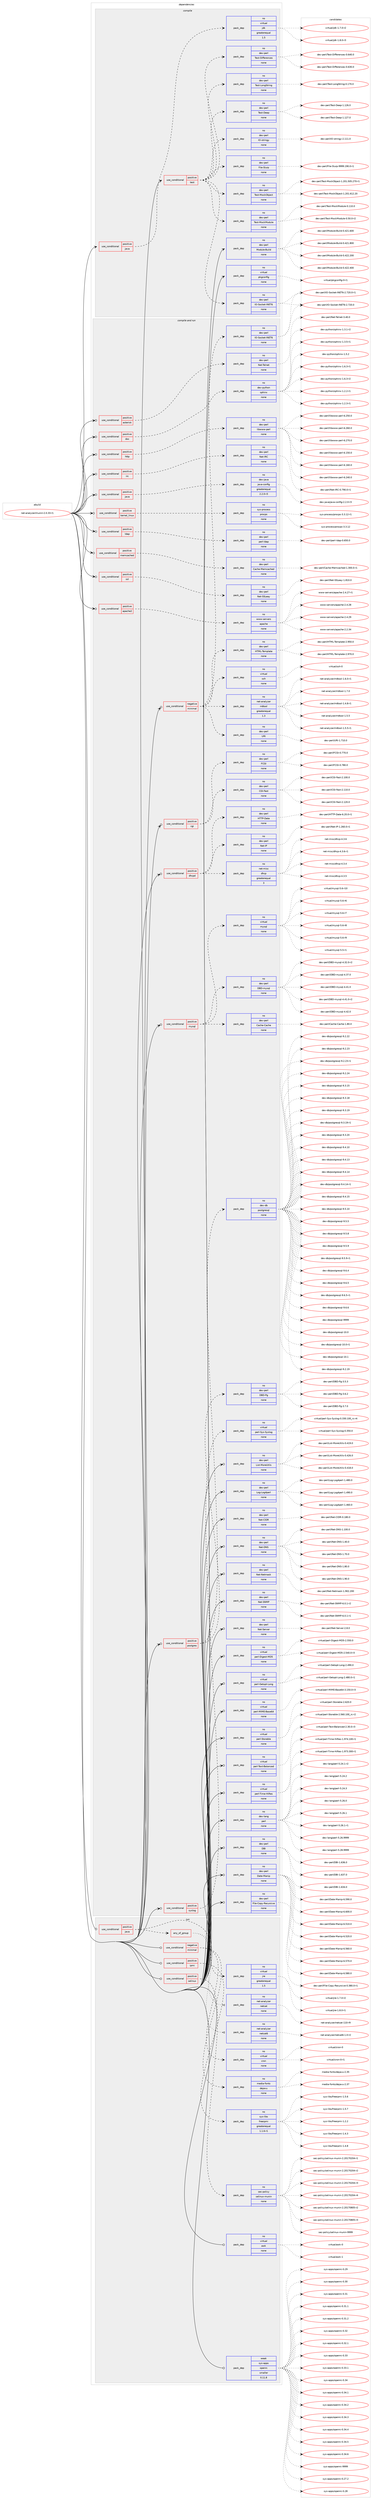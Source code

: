 digraph prolog {

# *************
# Graph options
# *************

newrank=true;
concentrate=true;
compound=true;
graph [rankdir=LR,fontname=Helvetica,fontsize=10,ranksep=1.5];#, ranksep=2.5, nodesep=0.2];
edge  [arrowhead=vee];
node  [fontname=Helvetica,fontsize=10];

# **********
# The ebuild
# **********

subgraph cluster_leftcol {
color=gray;
rank=same;
label=<<i>ebuild</i>>;
id [label="net-analyzer/munin-2.0.33-r1", color=red, width=4, href="../net-analyzer/munin-2.0.33-r1.svg"];
}

# ****************
# The dependencies
# ****************

subgraph cluster_midcol {
color=gray;
label=<<i>dependencies</i>>;
subgraph cluster_compile {
fillcolor="#eeeeee";
style=filled;
label=<<i>compile</i>>;
subgraph cond98848 {
dependency400825 [label=<<TABLE BORDER="0" CELLBORDER="1" CELLSPACING="0" CELLPADDING="4"><TR><TD ROWSPAN="3" CELLPADDING="10">use_conditional</TD></TR><TR><TD>positive</TD></TR><TR><TD>java</TD></TR></TABLE>>, shape=none, color=red];
subgraph pack295460 {
dependency400826 [label=<<TABLE BORDER="0" CELLBORDER="1" CELLSPACING="0" CELLPADDING="4" WIDTH="220"><TR><TD ROWSPAN="6" CELLPADDING="30">pack_dep</TD></TR><TR><TD WIDTH="110">no</TD></TR><TR><TD>virtual</TD></TR><TR><TD>jdk</TD></TR><TR><TD>greaterequal</TD></TR><TR><TD>1.5</TD></TR></TABLE>>, shape=none, color=blue];
}
dependency400825:e -> dependency400826:w [weight=20,style="dashed",arrowhead="vee"];
}
id:e -> dependency400825:w [weight=20,style="solid",arrowhead="vee"];
subgraph cond98849 {
dependency400827 [label=<<TABLE BORDER="0" CELLBORDER="1" CELLSPACING="0" CELLPADDING="4"><TR><TD ROWSPAN="3" CELLPADDING="10">use_conditional</TD></TR><TR><TD>positive</TD></TR><TR><TD>test</TD></TR></TABLE>>, shape=none, color=red];
subgraph pack295461 {
dependency400828 [label=<<TABLE BORDER="0" CELLBORDER="1" CELLSPACING="0" CELLPADDING="4" WIDTH="220"><TR><TD ROWSPAN="6" CELLPADDING="30">pack_dep</TD></TR><TR><TD WIDTH="110">no</TD></TR><TR><TD>dev-perl</TD></TR><TR><TD>Test-Deep</TD></TR><TR><TD>none</TD></TR><TR><TD></TD></TR></TABLE>>, shape=none, color=blue];
}
dependency400827:e -> dependency400828:w [weight=20,style="dashed",arrowhead="vee"];
subgraph pack295462 {
dependency400829 [label=<<TABLE BORDER="0" CELLBORDER="1" CELLSPACING="0" CELLPADDING="4" WIDTH="220"><TR><TD ROWSPAN="6" CELLPADDING="30">pack_dep</TD></TR><TR><TD WIDTH="110">no</TD></TR><TR><TD>dev-perl</TD></TR><TR><TD>Test-LongString</TD></TR><TR><TD>none</TD></TR><TR><TD></TD></TR></TABLE>>, shape=none, color=blue];
}
dependency400827:e -> dependency400829:w [weight=20,style="dashed",arrowhead="vee"];
subgraph pack295463 {
dependency400830 [label=<<TABLE BORDER="0" CELLBORDER="1" CELLSPACING="0" CELLPADDING="4" WIDTH="220"><TR><TD ROWSPAN="6" CELLPADDING="30">pack_dep</TD></TR><TR><TD WIDTH="110">no</TD></TR><TR><TD>dev-perl</TD></TR><TR><TD>Test-Differences</TD></TR><TR><TD>none</TD></TR><TR><TD></TD></TR></TABLE>>, shape=none, color=blue];
}
dependency400827:e -> dependency400830:w [weight=20,style="dashed",arrowhead="vee"];
subgraph pack295464 {
dependency400831 [label=<<TABLE BORDER="0" CELLBORDER="1" CELLSPACING="0" CELLPADDING="4" WIDTH="220"><TR><TD ROWSPAN="6" CELLPADDING="30">pack_dep</TD></TR><TR><TD WIDTH="110">no</TD></TR><TR><TD>dev-perl</TD></TR><TR><TD>Test-MockModule</TD></TR><TR><TD>none</TD></TR><TR><TD></TD></TR></TABLE>>, shape=none, color=blue];
}
dependency400827:e -> dependency400831:w [weight=20,style="dashed",arrowhead="vee"];
subgraph pack295465 {
dependency400832 [label=<<TABLE BORDER="0" CELLBORDER="1" CELLSPACING="0" CELLPADDING="4" WIDTH="220"><TR><TD ROWSPAN="6" CELLPADDING="30">pack_dep</TD></TR><TR><TD WIDTH="110">no</TD></TR><TR><TD>dev-perl</TD></TR><TR><TD>Test-MockObject</TD></TR><TR><TD>none</TD></TR><TR><TD></TD></TR></TABLE>>, shape=none, color=blue];
}
dependency400827:e -> dependency400832:w [weight=20,style="dashed",arrowhead="vee"];
subgraph pack295466 {
dependency400833 [label=<<TABLE BORDER="0" CELLBORDER="1" CELLSPACING="0" CELLPADDING="4" WIDTH="220"><TR><TD ROWSPAN="6" CELLPADDING="30">pack_dep</TD></TR><TR><TD WIDTH="110">no</TD></TR><TR><TD>dev-perl</TD></TR><TR><TD>File-Slurp</TD></TR><TR><TD>none</TD></TR><TR><TD></TD></TR></TABLE>>, shape=none, color=blue];
}
dependency400827:e -> dependency400833:w [weight=20,style="dashed",arrowhead="vee"];
subgraph pack295467 {
dependency400834 [label=<<TABLE BORDER="0" CELLBORDER="1" CELLSPACING="0" CELLPADDING="4" WIDTH="220"><TR><TD ROWSPAN="6" CELLPADDING="30">pack_dep</TD></TR><TR><TD WIDTH="110">no</TD></TR><TR><TD>dev-perl</TD></TR><TR><TD>IO-stringy</TD></TR><TR><TD>none</TD></TR><TR><TD></TD></TR></TABLE>>, shape=none, color=blue];
}
dependency400827:e -> dependency400834:w [weight=20,style="dashed",arrowhead="vee"];
subgraph pack295468 {
dependency400835 [label=<<TABLE BORDER="0" CELLBORDER="1" CELLSPACING="0" CELLPADDING="4" WIDTH="220"><TR><TD ROWSPAN="6" CELLPADDING="30">pack_dep</TD></TR><TR><TD WIDTH="110">no</TD></TR><TR><TD>dev-perl</TD></TR><TR><TD>IO-Socket-INET6</TD></TR><TR><TD>none</TD></TR><TR><TD></TD></TR></TABLE>>, shape=none, color=blue];
}
dependency400827:e -> dependency400835:w [weight=20,style="dashed",arrowhead="vee"];
}
id:e -> dependency400827:w [weight=20,style="solid",arrowhead="vee"];
subgraph pack295469 {
dependency400836 [label=<<TABLE BORDER="0" CELLBORDER="1" CELLSPACING="0" CELLPADDING="4" WIDTH="220"><TR><TD ROWSPAN="6" CELLPADDING="30">pack_dep</TD></TR><TR><TD WIDTH="110">no</TD></TR><TR><TD>dev-perl</TD></TR><TR><TD>Module-Build</TD></TR><TR><TD>none</TD></TR><TR><TD></TD></TR></TABLE>>, shape=none, color=blue];
}
id:e -> dependency400836:w [weight=20,style="solid",arrowhead="vee"];
subgraph pack295470 {
dependency400837 [label=<<TABLE BORDER="0" CELLBORDER="1" CELLSPACING="0" CELLPADDING="4" WIDTH="220"><TR><TD ROWSPAN="6" CELLPADDING="30">pack_dep</TD></TR><TR><TD WIDTH="110">no</TD></TR><TR><TD>virtual</TD></TR><TR><TD>pkgconfig</TD></TR><TR><TD>none</TD></TR><TR><TD></TD></TR></TABLE>>, shape=none, color=blue];
}
id:e -> dependency400837:w [weight=20,style="solid",arrowhead="vee"];
}
subgraph cluster_compileandrun {
fillcolor="#eeeeee";
style=filled;
label=<<i>compile and run</i>>;
subgraph cond98850 {
dependency400838 [label=<<TABLE BORDER="0" CELLBORDER="1" CELLSPACING="0" CELLPADDING="4"><TR><TD ROWSPAN="3" CELLPADDING="10">use_conditional</TD></TR><TR><TD>negative</TD></TR><TR><TD>minimal</TD></TR></TABLE>>, shape=none, color=red];
subgraph pack295471 {
dependency400839 [label=<<TABLE BORDER="0" CELLBORDER="1" CELLSPACING="0" CELLPADDING="4" WIDTH="220"><TR><TD ROWSPAN="6" CELLPADDING="30">pack_dep</TD></TR><TR><TD WIDTH="110">no</TD></TR><TR><TD>dev-perl</TD></TR><TR><TD>HTML-Template</TD></TR><TR><TD>none</TD></TR><TR><TD></TD></TR></TABLE>>, shape=none, color=blue];
}
dependency400838:e -> dependency400839:w [weight=20,style="dashed",arrowhead="vee"];
subgraph pack295472 {
dependency400840 [label=<<TABLE BORDER="0" CELLBORDER="1" CELLSPACING="0" CELLPADDING="4" WIDTH="220"><TR><TD ROWSPAN="6" CELLPADDING="30">pack_dep</TD></TR><TR><TD WIDTH="110">no</TD></TR><TR><TD>dev-perl</TD></TR><TR><TD>IO-Socket-INET6</TD></TR><TR><TD>none</TD></TR><TR><TD></TD></TR></TABLE>>, shape=none, color=blue];
}
dependency400838:e -> dependency400840:w [weight=20,style="dashed",arrowhead="vee"];
subgraph pack295473 {
dependency400841 [label=<<TABLE BORDER="0" CELLBORDER="1" CELLSPACING="0" CELLPADDING="4" WIDTH="220"><TR><TD ROWSPAN="6" CELLPADDING="30">pack_dep</TD></TR><TR><TD WIDTH="110">no</TD></TR><TR><TD>dev-perl</TD></TR><TR><TD>URI</TD></TR><TR><TD>none</TD></TR><TR><TD></TD></TR></TABLE>>, shape=none, color=blue];
}
dependency400838:e -> dependency400841:w [weight=20,style="dashed",arrowhead="vee"];
subgraph pack295474 {
dependency400842 [label=<<TABLE BORDER="0" CELLBORDER="1" CELLSPACING="0" CELLPADDING="4" WIDTH="220"><TR><TD ROWSPAN="6" CELLPADDING="30">pack_dep</TD></TR><TR><TD WIDTH="110">no</TD></TR><TR><TD>net-analyzer</TD></TR><TR><TD>rrdtool</TD></TR><TR><TD>greaterequal</TD></TR><TR><TD>1.3</TD></TR></TABLE>>, shape=none, color=blue];
}
dependency400838:e -> dependency400842:w [weight=20,style="dashed",arrowhead="vee"];
subgraph pack295475 {
dependency400843 [label=<<TABLE BORDER="0" CELLBORDER="1" CELLSPACING="0" CELLPADDING="4" WIDTH="220"><TR><TD ROWSPAN="6" CELLPADDING="30">pack_dep</TD></TR><TR><TD WIDTH="110">no</TD></TR><TR><TD>virtual</TD></TR><TR><TD>ssh</TD></TR><TR><TD>none</TD></TR><TR><TD></TD></TR></TABLE>>, shape=none, color=blue];
}
dependency400838:e -> dependency400843:w [weight=20,style="dashed",arrowhead="vee"];
}
id:e -> dependency400838:w [weight=20,style="solid",arrowhead="odotvee"];
subgraph cond98851 {
dependency400844 [label=<<TABLE BORDER="0" CELLBORDER="1" CELLSPACING="0" CELLPADDING="4"><TR><TD ROWSPAN="3" CELLPADDING="10">use_conditional</TD></TR><TR><TD>positive</TD></TR><TR><TD>apache2</TD></TR></TABLE>>, shape=none, color=red];
subgraph pack295476 {
dependency400845 [label=<<TABLE BORDER="0" CELLBORDER="1" CELLSPACING="0" CELLPADDING="4" WIDTH="220"><TR><TD ROWSPAN="6" CELLPADDING="30">pack_dep</TD></TR><TR><TD WIDTH="110">no</TD></TR><TR><TD>www-servers</TD></TR><TR><TD>apache</TD></TR><TR><TD>none</TD></TR><TR><TD></TD></TR></TABLE>>, shape=none, color=blue];
}
dependency400844:e -> dependency400845:w [weight=20,style="dashed",arrowhead="vee"];
}
id:e -> dependency400844:w [weight=20,style="solid",arrowhead="odotvee"];
subgraph cond98852 {
dependency400846 [label=<<TABLE BORDER="0" CELLBORDER="1" CELLSPACING="0" CELLPADDING="4"><TR><TD ROWSPAN="3" CELLPADDING="10">use_conditional</TD></TR><TR><TD>positive</TD></TR><TR><TD>asterisk</TD></TR></TABLE>>, shape=none, color=red];
subgraph pack295477 {
dependency400847 [label=<<TABLE BORDER="0" CELLBORDER="1" CELLSPACING="0" CELLPADDING="4" WIDTH="220"><TR><TD ROWSPAN="6" CELLPADDING="30">pack_dep</TD></TR><TR><TD WIDTH="110">no</TD></TR><TR><TD>dev-perl</TD></TR><TR><TD>Net-Telnet</TD></TR><TR><TD>none</TD></TR><TR><TD></TD></TR></TABLE>>, shape=none, color=blue];
}
dependency400846:e -> dependency400847:w [weight=20,style="dashed",arrowhead="vee"];
}
id:e -> dependency400846:w [weight=20,style="solid",arrowhead="odotvee"];
subgraph cond98853 {
dependency400848 [label=<<TABLE BORDER="0" CELLBORDER="1" CELLSPACING="0" CELLPADDING="4"><TR><TD ROWSPAN="3" CELLPADDING="10">use_conditional</TD></TR><TR><TD>positive</TD></TR><TR><TD>cgi</TD></TR></TABLE>>, shape=none, color=red];
subgraph pack295478 {
dependency400849 [label=<<TABLE BORDER="0" CELLBORDER="1" CELLSPACING="0" CELLPADDING="4" WIDTH="220"><TR><TD ROWSPAN="6" CELLPADDING="30">pack_dep</TD></TR><TR><TD WIDTH="110">no</TD></TR><TR><TD>dev-perl</TD></TR><TR><TD>FCGI</TD></TR><TR><TD>none</TD></TR><TR><TD></TD></TR></TABLE>>, shape=none, color=blue];
}
dependency400848:e -> dependency400849:w [weight=20,style="dashed",arrowhead="vee"];
subgraph pack295479 {
dependency400850 [label=<<TABLE BORDER="0" CELLBORDER="1" CELLSPACING="0" CELLPADDING="4" WIDTH="220"><TR><TD ROWSPAN="6" CELLPADDING="30">pack_dep</TD></TR><TR><TD WIDTH="110">no</TD></TR><TR><TD>dev-perl</TD></TR><TR><TD>CGI-Fast</TD></TR><TR><TD>none</TD></TR><TR><TD></TD></TR></TABLE>>, shape=none, color=blue];
}
dependency400848:e -> dependency400850:w [weight=20,style="dashed",arrowhead="vee"];
}
id:e -> dependency400848:w [weight=20,style="solid",arrowhead="odotvee"];
subgraph cond98854 {
dependency400851 [label=<<TABLE BORDER="0" CELLBORDER="1" CELLSPACING="0" CELLPADDING="4"><TR><TD ROWSPAN="3" CELLPADDING="10">use_conditional</TD></TR><TR><TD>positive</TD></TR><TR><TD>dhcpd</TD></TR></TABLE>>, shape=none, color=red];
subgraph pack295480 {
dependency400852 [label=<<TABLE BORDER="0" CELLBORDER="1" CELLSPACING="0" CELLPADDING="4" WIDTH="220"><TR><TD ROWSPAN="6" CELLPADDING="30">pack_dep</TD></TR><TR><TD WIDTH="110">no</TD></TR><TR><TD>net-misc</TD></TR><TR><TD>dhcp</TD></TR><TR><TD>greaterequal</TD></TR><TR><TD>3</TD></TR></TABLE>>, shape=none, color=blue];
}
dependency400851:e -> dependency400852:w [weight=20,style="dashed",arrowhead="vee"];
subgraph pack295481 {
dependency400853 [label=<<TABLE BORDER="0" CELLBORDER="1" CELLSPACING="0" CELLPADDING="4" WIDTH="220"><TR><TD ROWSPAN="6" CELLPADDING="30">pack_dep</TD></TR><TR><TD WIDTH="110">no</TD></TR><TR><TD>dev-perl</TD></TR><TR><TD>Net-IP</TD></TR><TR><TD>none</TD></TR><TR><TD></TD></TR></TABLE>>, shape=none, color=blue];
}
dependency400851:e -> dependency400853:w [weight=20,style="dashed",arrowhead="vee"];
subgraph pack295482 {
dependency400854 [label=<<TABLE BORDER="0" CELLBORDER="1" CELLSPACING="0" CELLPADDING="4" WIDTH="220"><TR><TD ROWSPAN="6" CELLPADDING="30">pack_dep</TD></TR><TR><TD WIDTH="110">no</TD></TR><TR><TD>dev-perl</TD></TR><TR><TD>HTTP-Date</TD></TR><TR><TD>none</TD></TR><TR><TD></TD></TR></TABLE>>, shape=none, color=blue];
}
dependency400851:e -> dependency400854:w [weight=20,style="dashed",arrowhead="vee"];
}
id:e -> dependency400851:w [weight=20,style="solid",arrowhead="odotvee"];
subgraph cond98855 {
dependency400855 [label=<<TABLE BORDER="0" CELLBORDER="1" CELLSPACING="0" CELLPADDING="4"><TR><TD ROWSPAN="3" CELLPADDING="10">use_conditional</TD></TR><TR><TD>positive</TD></TR><TR><TD>doc</TD></TR></TABLE>>, shape=none, color=red];
subgraph pack295483 {
dependency400856 [label=<<TABLE BORDER="0" CELLBORDER="1" CELLSPACING="0" CELLPADDING="4" WIDTH="220"><TR><TD ROWSPAN="6" CELLPADDING="30">pack_dep</TD></TR><TR><TD WIDTH="110">no</TD></TR><TR><TD>dev-python</TD></TR><TR><TD>sphinx</TD></TR><TR><TD>none</TD></TR><TR><TD></TD></TR></TABLE>>, shape=none, color=blue];
}
dependency400855:e -> dependency400856:w [weight=20,style="dashed",arrowhead="vee"];
}
id:e -> dependency400855:w [weight=20,style="solid",arrowhead="odotvee"];
subgraph cond98856 {
dependency400857 [label=<<TABLE BORDER="0" CELLBORDER="1" CELLSPACING="0" CELLPADDING="4"><TR><TD ROWSPAN="3" CELLPADDING="10">use_conditional</TD></TR><TR><TD>positive</TD></TR><TR><TD>http</TD></TR></TABLE>>, shape=none, color=red];
subgraph pack295484 {
dependency400858 [label=<<TABLE BORDER="0" CELLBORDER="1" CELLSPACING="0" CELLPADDING="4" WIDTH="220"><TR><TD ROWSPAN="6" CELLPADDING="30">pack_dep</TD></TR><TR><TD WIDTH="110">no</TD></TR><TR><TD>dev-perl</TD></TR><TR><TD>libwww-perl</TD></TR><TR><TD>none</TD></TR><TR><TD></TD></TR></TABLE>>, shape=none, color=blue];
}
dependency400857:e -> dependency400858:w [weight=20,style="dashed",arrowhead="vee"];
}
id:e -> dependency400857:w [weight=20,style="solid",arrowhead="odotvee"];
subgraph cond98857 {
dependency400859 [label=<<TABLE BORDER="0" CELLBORDER="1" CELLSPACING="0" CELLPADDING="4"><TR><TD ROWSPAN="3" CELLPADDING="10">use_conditional</TD></TR><TR><TD>positive</TD></TR><TR><TD>irc</TD></TR></TABLE>>, shape=none, color=red];
subgraph pack295485 {
dependency400860 [label=<<TABLE BORDER="0" CELLBORDER="1" CELLSPACING="0" CELLPADDING="4" WIDTH="220"><TR><TD ROWSPAN="6" CELLPADDING="30">pack_dep</TD></TR><TR><TD WIDTH="110">no</TD></TR><TR><TD>dev-perl</TD></TR><TR><TD>Net-IRC</TD></TR><TR><TD>none</TD></TR><TR><TD></TD></TR></TABLE>>, shape=none, color=blue];
}
dependency400859:e -> dependency400860:w [weight=20,style="dashed",arrowhead="vee"];
}
id:e -> dependency400859:w [weight=20,style="solid",arrowhead="odotvee"];
subgraph cond98858 {
dependency400861 [label=<<TABLE BORDER="0" CELLBORDER="1" CELLSPACING="0" CELLPADDING="4"><TR><TD ROWSPAN="3" CELLPADDING="10">use_conditional</TD></TR><TR><TD>positive</TD></TR><TR><TD>java</TD></TR></TABLE>>, shape=none, color=red];
subgraph pack295486 {
dependency400862 [label=<<TABLE BORDER="0" CELLBORDER="1" CELLSPACING="0" CELLPADDING="4" WIDTH="220"><TR><TD ROWSPAN="6" CELLPADDING="30">pack_dep</TD></TR><TR><TD WIDTH="110">no</TD></TR><TR><TD>dev-java</TD></TR><TR><TD>java-config</TD></TR><TR><TD>greaterequal</TD></TR><TR><TD>2.2.0-r3</TD></TR></TABLE>>, shape=none, color=blue];
}
dependency400861:e -> dependency400862:w [weight=20,style="dashed",arrowhead="vee"];
}
id:e -> dependency400861:w [weight=20,style="solid",arrowhead="odotvee"];
subgraph cond98859 {
dependency400863 [label=<<TABLE BORDER="0" CELLBORDER="1" CELLSPACING="0" CELLPADDING="4"><TR><TD ROWSPAN="3" CELLPADDING="10">use_conditional</TD></TR><TR><TD>positive</TD></TR><TR><TD>kernel_linux</TD></TR></TABLE>>, shape=none, color=red];
subgraph pack295487 {
dependency400864 [label=<<TABLE BORDER="0" CELLBORDER="1" CELLSPACING="0" CELLPADDING="4" WIDTH="220"><TR><TD ROWSPAN="6" CELLPADDING="30">pack_dep</TD></TR><TR><TD WIDTH="110">no</TD></TR><TR><TD>sys-process</TD></TR><TR><TD>procps</TD></TR><TR><TD>none</TD></TR><TR><TD></TD></TR></TABLE>>, shape=none, color=blue];
}
dependency400863:e -> dependency400864:w [weight=20,style="dashed",arrowhead="vee"];
}
id:e -> dependency400863:w [weight=20,style="solid",arrowhead="odotvee"];
subgraph cond98860 {
dependency400865 [label=<<TABLE BORDER="0" CELLBORDER="1" CELLSPACING="0" CELLPADDING="4"><TR><TD ROWSPAN="3" CELLPADDING="10">use_conditional</TD></TR><TR><TD>positive</TD></TR><TR><TD>ldap</TD></TR></TABLE>>, shape=none, color=red];
subgraph pack295488 {
dependency400866 [label=<<TABLE BORDER="0" CELLBORDER="1" CELLSPACING="0" CELLPADDING="4" WIDTH="220"><TR><TD ROWSPAN="6" CELLPADDING="30">pack_dep</TD></TR><TR><TD WIDTH="110">no</TD></TR><TR><TD>dev-perl</TD></TR><TR><TD>perl-ldap</TD></TR><TR><TD>none</TD></TR><TR><TD></TD></TR></TABLE>>, shape=none, color=blue];
}
dependency400865:e -> dependency400866:w [weight=20,style="dashed",arrowhead="vee"];
}
id:e -> dependency400865:w [weight=20,style="solid",arrowhead="odotvee"];
subgraph cond98861 {
dependency400867 [label=<<TABLE BORDER="0" CELLBORDER="1" CELLSPACING="0" CELLPADDING="4"><TR><TD ROWSPAN="3" CELLPADDING="10">use_conditional</TD></TR><TR><TD>positive</TD></TR><TR><TD>memcached</TD></TR></TABLE>>, shape=none, color=red];
subgraph pack295489 {
dependency400868 [label=<<TABLE BORDER="0" CELLBORDER="1" CELLSPACING="0" CELLPADDING="4" WIDTH="220"><TR><TD ROWSPAN="6" CELLPADDING="30">pack_dep</TD></TR><TR><TD WIDTH="110">no</TD></TR><TR><TD>dev-perl</TD></TR><TR><TD>Cache-Memcached</TD></TR><TR><TD>none</TD></TR><TR><TD></TD></TR></TABLE>>, shape=none, color=blue];
}
dependency400867:e -> dependency400868:w [weight=20,style="dashed",arrowhead="vee"];
}
id:e -> dependency400867:w [weight=20,style="solid",arrowhead="odotvee"];
subgraph cond98862 {
dependency400869 [label=<<TABLE BORDER="0" CELLBORDER="1" CELLSPACING="0" CELLPADDING="4"><TR><TD ROWSPAN="3" CELLPADDING="10">use_conditional</TD></TR><TR><TD>positive</TD></TR><TR><TD>mysql</TD></TR></TABLE>>, shape=none, color=red];
subgraph pack295490 {
dependency400870 [label=<<TABLE BORDER="0" CELLBORDER="1" CELLSPACING="0" CELLPADDING="4" WIDTH="220"><TR><TD ROWSPAN="6" CELLPADDING="30">pack_dep</TD></TR><TR><TD WIDTH="110">no</TD></TR><TR><TD>virtual</TD></TR><TR><TD>mysql</TD></TR><TR><TD>none</TD></TR><TR><TD></TD></TR></TABLE>>, shape=none, color=blue];
}
dependency400869:e -> dependency400870:w [weight=20,style="dashed",arrowhead="vee"];
subgraph pack295491 {
dependency400871 [label=<<TABLE BORDER="0" CELLBORDER="1" CELLSPACING="0" CELLPADDING="4" WIDTH="220"><TR><TD ROWSPAN="6" CELLPADDING="30">pack_dep</TD></TR><TR><TD WIDTH="110">no</TD></TR><TR><TD>dev-perl</TD></TR><TR><TD>Cache-Cache</TD></TR><TR><TD>none</TD></TR><TR><TD></TD></TR></TABLE>>, shape=none, color=blue];
}
dependency400869:e -> dependency400871:w [weight=20,style="dashed",arrowhead="vee"];
subgraph pack295492 {
dependency400872 [label=<<TABLE BORDER="0" CELLBORDER="1" CELLSPACING="0" CELLPADDING="4" WIDTH="220"><TR><TD ROWSPAN="6" CELLPADDING="30">pack_dep</TD></TR><TR><TD WIDTH="110">no</TD></TR><TR><TD>dev-perl</TD></TR><TR><TD>DBD-mysql</TD></TR><TR><TD>none</TD></TR><TR><TD></TD></TR></TABLE>>, shape=none, color=blue];
}
dependency400869:e -> dependency400872:w [weight=20,style="dashed",arrowhead="vee"];
}
id:e -> dependency400869:w [weight=20,style="solid",arrowhead="odotvee"];
subgraph cond98863 {
dependency400873 [label=<<TABLE BORDER="0" CELLBORDER="1" CELLSPACING="0" CELLPADDING="4"><TR><TD ROWSPAN="3" CELLPADDING="10">use_conditional</TD></TR><TR><TD>positive</TD></TR><TR><TD>postgres</TD></TR></TABLE>>, shape=none, color=red];
subgraph pack295493 {
dependency400874 [label=<<TABLE BORDER="0" CELLBORDER="1" CELLSPACING="0" CELLPADDING="4" WIDTH="220"><TR><TD ROWSPAN="6" CELLPADDING="30">pack_dep</TD></TR><TR><TD WIDTH="110">no</TD></TR><TR><TD>dev-perl</TD></TR><TR><TD>DBD-Pg</TD></TR><TR><TD>none</TD></TR><TR><TD></TD></TR></TABLE>>, shape=none, color=blue];
}
dependency400873:e -> dependency400874:w [weight=20,style="dashed",arrowhead="vee"];
subgraph pack295494 {
dependency400875 [label=<<TABLE BORDER="0" CELLBORDER="1" CELLSPACING="0" CELLPADDING="4" WIDTH="220"><TR><TD ROWSPAN="6" CELLPADDING="30">pack_dep</TD></TR><TR><TD WIDTH="110">no</TD></TR><TR><TD>dev-db</TD></TR><TR><TD>postgresql</TD></TR><TR><TD>none</TD></TR><TR><TD></TD></TR></TABLE>>, shape=none, color=blue];
}
dependency400873:e -> dependency400875:w [weight=20,style="dashed",arrowhead="vee"];
}
id:e -> dependency400873:w [weight=20,style="solid",arrowhead="odotvee"];
subgraph cond98864 {
dependency400876 [label=<<TABLE BORDER="0" CELLBORDER="1" CELLSPACING="0" CELLPADDING="4"><TR><TD ROWSPAN="3" CELLPADDING="10">use_conditional</TD></TR><TR><TD>positive</TD></TR><TR><TD>ssl</TD></TR></TABLE>>, shape=none, color=red];
subgraph pack295495 {
dependency400877 [label=<<TABLE BORDER="0" CELLBORDER="1" CELLSPACING="0" CELLPADDING="4" WIDTH="220"><TR><TD ROWSPAN="6" CELLPADDING="30">pack_dep</TD></TR><TR><TD WIDTH="110">no</TD></TR><TR><TD>dev-perl</TD></TR><TR><TD>Net-SSLeay</TD></TR><TR><TD>none</TD></TR><TR><TD></TD></TR></TABLE>>, shape=none, color=blue];
}
dependency400876:e -> dependency400877:w [weight=20,style="dashed",arrowhead="vee"];
}
id:e -> dependency400876:w [weight=20,style="solid",arrowhead="odotvee"];
subgraph cond98865 {
dependency400878 [label=<<TABLE BORDER="0" CELLBORDER="1" CELLSPACING="0" CELLPADDING="4"><TR><TD ROWSPAN="3" CELLPADDING="10">use_conditional</TD></TR><TR><TD>positive</TD></TR><TR><TD>syslog</TD></TR></TABLE>>, shape=none, color=red];
subgraph pack295496 {
dependency400879 [label=<<TABLE BORDER="0" CELLBORDER="1" CELLSPACING="0" CELLPADDING="4" WIDTH="220"><TR><TD ROWSPAN="6" CELLPADDING="30">pack_dep</TD></TR><TR><TD WIDTH="110">no</TD></TR><TR><TD>virtual</TD></TR><TR><TD>perl-Sys-Syslog</TD></TR><TR><TD>none</TD></TR><TR><TD></TD></TR></TABLE>>, shape=none, color=blue];
}
dependency400878:e -> dependency400879:w [weight=20,style="dashed",arrowhead="vee"];
}
id:e -> dependency400878:w [weight=20,style="solid",arrowhead="odotvee"];
subgraph pack295497 {
dependency400880 [label=<<TABLE BORDER="0" CELLBORDER="1" CELLSPACING="0" CELLPADDING="4" WIDTH="220"><TR><TD ROWSPAN="6" CELLPADDING="30">pack_dep</TD></TR><TR><TD WIDTH="110">no</TD></TR><TR><TD>dev-lang</TD></TR><TR><TD>perl</TD></TR><TR><TD>none</TD></TR><TR><TD></TD></TR></TABLE>>, shape=none, color=blue];
}
id:e -> dependency400880:w [weight=20,style="solid",arrowhead="odotvee"];
subgraph pack295498 {
dependency400881 [label=<<TABLE BORDER="0" CELLBORDER="1" CELLSPACING="0" CELLPADDING="4" WIDTH="220"><TR><TD ROWSPAN="6" CELLPADDING="30">pack_dep</TD></TR><TR><TD WIDTH="110">no</TD></TR><TR><TD>dev-perl</TD></TR><TR><TD>DBI</TD></TR><TR><TD>none</TD></TR><TR><TD></TD></TR></TABLE>>, shape=none, color=blue];
}
id:e -> dependency400881:w [weight=20,style="solid",arrowhead="odotvee"];
subgraph pack295499 {
dependency400882 [label=<<TABLE BORDER="0" CELLBORDER="1" CELLSPACING="0" CELLPADDING="4" WIDTH="220"><TR><TD ROWSPAN="6" CELLPADDING="30">pack_dep</TD></TR><TR><TD WIDTH="110">no</TD></TR><TR><TD>dev-perl</TD></TR><TR><TD>Date-Manip</TD></TR><TR><TD>none</TD></TR><TR><TD></TD></TR></TABLE>>, shape=none, color=blue];
}
id:e -> dependency400882:w [weight=20,style="solid",arrowhead="odotvee"];
subgraph pack295500 {
dependency400883 [label=<<TABLE BORDER="0" CELLBORDER="1" CELLSPACING="0" CELLPADDING="4" WIDTH="220"><TR><TD ROWSPAN="6" CELLPADDING="30">pack_dep</TD></TR><TR><TD WIDTH="110">no</TD></TR><TR><TD>dev-perl</TD></TR><TR><TD>File-Copy-Recursive</TD></TR><TR><TD>none</TD></TR><TR><TD></TD></TR></TABLE>>, shape=none, color=blue];
}
id:e -> dependency400883:w [weight=20,style="solid",arrowhead="odotvee"];
subgraph pack295501 {
dependency400884 [label=<<TABLE BORDER="0" CELLBORDER="1" CELLSPACING="0" CELLPADDING="4" WIDTH="220"><TR><TD ROWSPAN="6" CELLPADDING="30">pack_dep</TD></TR><TR><TD WIDTH="110">no</TD></TR><TR><TD>dev-perl</TD></TR><TR><TD>List-MoreUtils</TD></TR><TR><TD>none</TD></TR><TR><TD></TD></TR></TABLE>>, shape=none, color=blue];
}
id:e -> dependency400884:w [weight=20,style="solid",arrowhead="odotvee"];
subgraph pack295502 {
dependency400885 [label=<<TABLE BORDER="0" CELLBORDER="1" CELLSPACING="0" CELLPADDING="4" WIDTH="220"><TR><TD ROWSPAN="6" CELLPADDING="30">pack_dep</TD></TR><TR><TD WIDTH="110">no</TD></TR><TR><TD>dev-perl</TD></TR><TR><TD>Log-Log4perl</TD></TR><TR><TD>none</TD></TR><TR><TD></TD></TR></TABLE>>, shape=none, color=blue];
}
id:e -> dependency400885:w [weight=20,style="solid",arrowhead="odotvee"];
subgraph pack295503 {
dependency400886 [label=<<TABLE BORDER="0" CELLBORDER="1" CELLSPACING="0" CELLPADDING="4" WIDTH="220"><TR><TD ROWSPAN="6" CELLPADDING="30">pack_dep</TD></TR><TR><TD WIDTH="110">no</TD></TR><TR><TD>dev-perl</TD></TR><TR><TD>Net-CIDR</TD></TR><TR><TD>none</TD></TR><TR><TD></TD></TR></TABLE>>, shape=none, color=blue];
}
id:e -> dependency400886:w [weight=20,style="solid",arrowhead="odotvee"];
subgraph pack295504 {
dependency400887 [label=<<TABLE BORDER="0" CELLBORDER="1" CELLSPACING="0" CELLPADDING="4" WIDTH="220"><TR><TD ROWSPAN="6" CELLPADDING="30">pack_dep</TD></TR><TR><TD WIDTH="110">no</TD></TR><TR><TD>dev-perl</TD></TR><TR><TD>Net-DNS</TD></TR><TR><TD>none</TD></TR><TR><TD></TD></TR></TABLE>>, shape=none, color=blue];
}
id:e -> dependency400887:w [weight=20,style="solid",arrowhead="odotvee"];
subgraph pack295505 {
dependency400888 [label=<<TABLE BORDER="0" CELLBORDER="1" CELLSPACING="0" CELLPADDING="4" WIDTH="220"><TR><TD ROWSPAN="6" CELLPADDING="30">pack_dep</TD></TR><TR><TD WIDTH="110">no</TD></TR><TR><TD>dev-perl</TD></TR><TR><TD>Net-Netmask</TD></TR><TR><TD>none</TD></TR><TR><TD></TD></TR></TABLE>>, shape=none, color=blue];
}
id:e -> dependency400888:w [weight=20,style="solid",arrowhead="odotvee"];
subgraph pack295506 {
dependency400889 [label=<<TABLE BORDER="0" CELLBORDER="1" CELLSPACING="0" CELLPADDING="4" WIDTH="220"><TR><TD ROWSPAN="6" CELLPADDING="30">pack_dep</TD></TR><TR><TD WIDTH="110">no</TD></TR><TR><TD>dev-perl</TD></TR><TR><TD>Net-SNMP</TD></TR><TR><TD>none</TD></TR><TR><TD></TD></TR></TABLE>>, shape=none, color=blue];
}
id:e -> dependency400889:w [weight=20,style="solid",arrowhead="odotvee"];
subgraph pack295507 {
dependency400890 [label=<<TABLE BORDER="0" CELLBORDER="1" CELLSPACING="0" CELLPADDING="4" WIDTH="220"><TR><TD ROWSPAN="6" CELLPADDING="30">pack_dep</TD></TR><TR><TD WIDTH="110">no</TD></TR><TR><TD>dev-perl</TD></TR><TR><TD>Net-Server</TD></TR><TR><TD>none</TD></TR><TR><TD></TD></TR></TABLE>>, shape=none, color=blue];
}
id:e -> dependency400890:w [weight=20,style="solid",arrowhead="odotvee"];
subgraph pack295508 {
dependency400891 [label=<<TABLE BORDER="0" CELLBORDER="1" CELLSPACING="0" CELLPADDING="4" WIDTH="220"><TR><TD ROWSPAN="6" CELLPADDING="30">pack_dep</TD></TR><TR><TD WIDTH="110">no</TD></TR><TR><TD>virtual</TD></TR><TR><TD>perl-Digest-MD5</TD></TR><TR><TD>none</TD></TR><TR><TD></TD></TR></TABLE>>, shape=none, color=blue];
}
id:e -> dependency400891:w [weight=20,style="solid",arrowhead="odotvee"];
subgraph pack295509 {
dependency400892 [label=<<TABLE BORDER="0" CELLBORDER="1" CELLSPACING="0" CELLPADDING="4" WIDTH="220"><TR><TD ROWSPAN="6" CELLPADDING="30">pack_dep</TD></TR><TR><TD WIDTH="110">no</TD></TR><TR><TD>virtual</TD></TR><TR><TD>perl-Getopt-Long</TD></TR><TR><TD>none</TD></TR><TR><TD></TD></TR></TABLE>>, shape=none, color=blue];
}
id:e -> dependency400892:w [weight=20,style="solid",arrowhead="odotvee"];
subgraph pack295510 {
dependency400893 [label=<<TABLE BORDER="0" CELLBORDER="1" CELLSPACING="0" CELLPADDING="4" WIDTH="220"><TR><TD ROWSPAN="6" CELLPADDING="30">pack_dep</TD></TR><TR><TD WIDTH="110">no</TD></TR><TR><TD>virtual</TD></TR><TR><TD>perl-MIME-Base64</TD></TR><TR><TD>none</TD></TR><TR><TD></TD></TR></TABLE>>, shape=none, color=blue];
}
id:e -> dependency400893:w [weight=20,style="solid",arrowhead="odotvee"];
subgraph pack295511 {
dependency400894 [label=<<TABLE BORDER="0" CELLBORDER="1" CELLSPACING="0" CELLPADDING="4" WIDTH="220"><TR><TD ROWSPAN="6" CELLPADDING="30">pack_dep</TD></TR><TR><TD WIDTH="110">no</TD></TR><TR><TD>virtual</TD></TR><TR><TD>perl-Storable</TD></TR><TR><TD>none</TD></TR><TR><TD></TD></TR></TABLE>>, shape=none, color=blue];
}
id:e -> dependency400894:w [weight=20,style="solid",arrowhead="odotvee"];
subgraph pack295512 {
dependency400895 [label=<<TABLE BORDER="0" CELLBORDER="1" CELLSPACING="0" CELLPADDING="4" WIDTH="220"><TR><TD ROWSPAN="6" CELLPADDING="30">pack_dep</TD></TR><TR><TD WIDTH="110">no</TD></TR><TR><TD>virtual</TD></TR><TR><TD>perl-Text-Balanced</TD></TR><TR><TD>none</TD></TR><TR><TD></TD></TR></TABLE>>, shape=none, color=blue];
}
id:e -> dependency400895:w [weight=20,style="solid",arrowhead="odotvee"];
subgraph pack295513 {
dependency400896 [label=<<TABLE BORDER="0" CELLBORDER="1" CELLSPACING="0" CELLPADDING="4" WIDTH="220"><TR><TD ROWSPAN="6" CELLPADDING="30">pack_dep</TD></TR><TR><TD WIDTH="110">no</TD></TR><TR><TD>virtual</TD></TR><TR><TD>perl-Time-HiRes</TD></TR><TR><TD>none</TD></TR><TR><TD></TD></TR></TABLE>>, shape=none, color=blue];
}
id:e -> dependency400896:w [weight=20,style="solid",arrowhead="odotvee"];
}
subgraph cluster_run {
fillcolor="#eeeeee";
style=filled;
label=<<i>run</i>>;
subgraph cond98866 {
dependency400897 [label=<<TABLE BORDER="0" CELLBORDER="1" CELLSPACING="0" CELLPADDING="4"><TR><TD ROWSPAN="3" CELLPADDING="10">use_conditional</TD></TR><TR><TD>negative</TD></TR><TR><TD>minimal</TD></TR></TABLE>>, shape=none, color=red];
subgraph pack295514 {
dependency400898 [label=<<TABLE BORDER="0" CELLBORDER="1" CELLSPACING="0" CELLPADDING="4" WIDTH="220"><TR><TD ROWSPAN="6" CELLPADDING="30">pack_dep</TD></TR><TR><TD WIDTH="110">no</TD></TR><TR><TD>virtual</TD></TR><TR><TD>cron</TD></TR><TR><TD>none</TD></TR><TR><TD></TD></TR></TABLE>>, shape=none, color=blue];
}
dependency400897:e -> dependency400898:w [weight=20,style="dashed",arrowhead="vee"];
subgraph pack295515 {
dependency400899 [label=<<TABLE BORDER="0" CELLBORDER="1" CELLSPACING="0" CELLPADDING="4" WIDTH="220"><TR><TD ROWSPAN="6" CELLPADDING="30">pack_dep</TD></TR><TR><TD WIDTH="110">no</TD></TR><TR><TD>media-fonts</TD></TR><TR><TD>dejavu</TD></TR><TR><TD>none</TD></TR><TR><TD></TD></TR></TABLE>>, shape=none, color=blue];
}
dependency400897:e -> dependency400899:w [weight=20,style="dashed",arrowhead="vee"];
}
id:e -> dependency400897:w [weight=20,style="solid",arrowhead="odot"];
subgraph cond98867 {
dependency400900 [label=<<TABLE BORDER="0" CELLBORDER="1" CELLSPACING="0" CELLPADDING="4"><TR><TD ROWSPAN="3" CELLPADDING="10">use_conditional</TD></TR><TR><TD>positive</TD></TR><TR><TD>ipmi</TD></TR></TABLE>>, shape=none, color=red];
subgraph pack295516 {
dependency400901 [label=<<TABLE BORDER="0" CELLBORDER="1" CELLSPACING="0" CELLPADDING="4" WIDTH="220"><TR><TD ROWSPAN="6" CELLPADDING="30">pack_dep</TD></TR><TR><TD WIDTH="110">no</TD></TR><TR><TD>sys-libs</TD></TR><TR><TD>freeipmi</TD></TR><TR><TD>greaterequal</TD></TR><TR><TD>1.1.6-r1</TD></TR></TABLE>>, shape=none, color=blue];
}
dependency400900:e -> dependency400901:w [weight=20,style="dashed",arrowhead="vee"];
}
id:e -> dependency400900:w [weight=20,style="solid",arrowhead="odot"];
subgraph cond98868 {
dependency400902 [label=<<TABLE BORDER="0" CELLBORDER="1" CELLSPACING="0" CELLPADDING="4"><TR><TD ROWSPAN="3" CELLPADDING="10">use_conditional</TD></TR><TR><TD>positive</TD></TR><TR><TD>java</TD></TR></TABLE>>, shape=none, color=red];
subgraph pack295517 {
dependency400903 [label=<<TABLE BORDER="0" CELLBORDER="1" CELLSPACING="0" CELLPADDING="4" WIDTH="220"><TR><TD ROWSPAN="6" CELLPADDING="30">pack_dep</TD></TR><TR><TD WIDTH="110">no</TD></TR><TR><TD>virtual</TD></TR><TR><TD>jre</TD></TR><TR><TD>greaterequal</TD></TR><TR><TD>1.5</TD></TR></TABLE>>, shape=none, color=blue];
}
dependency400902:e -> dependency400903:w [weight=20,style="dashed",arrowhead="vee"];
subgraph any6332 {
dependency400904 [label=<<TABLE BORDER="0" CELLBORDER="1" CELLSPACING="0" CELLPADDING="4"><TR><TD CELLPADDING="10">any_of_group</TD></TR></TABLE>>, shape=none, color=red];subgraph pack295518 {
dependency400905 [label=<<TABLE BORDER="0" CELLBORDER="1" CELLSPACING="0" CELLPADDING="4" WIDTH="220"><TR><TD ROWSPAN="6" CELLPADDING="30">pack_dep</TD></TR><TR><TD WIDTH="110">no</TD></TR><TR><TD>net-analyzer</TD></TR><TR><TD>netcat6</TD></TR><TR><TD>none</TD></TR><TR><TD></TD></TR></TABLE>>, shape=none, color=blue];
}
dependency400904:e -> dependency400905:w [weight=20,style="dotted",arrowhead="oinv"];
subgraph pack295519 {
dependency400906 [label=<<TABLE BORDER="0" CELLBORDER="1" CELLSPACING="0" CELLPADDING="4" WIDTH="220"><TR><TD ROWSPAN="6" CELLPADDING="30">pack_dep</TD></TR><TR><TD WIDTH="110">no</TD></TR><TR><TD>net-analyzer</TD></TR><TR><TD>netcat</TD></TR><TR><TD>none</TD></TR><TR><TD></TD></TR></TABLE>>, shape=none, color=blue];
}
dependency400904:e -> dependency400906:w [weight=20,style="dotted",arrowhead="oinv"];
}
dependency400902:e -> dependency400904:w [weight=20,style="dashed",arrowhead="vee"];
}
id:e -> dependency400902:w [weight=20,style="solid",arrowhead="odot"];
subgraph cond98869 {
dependency400907 [label=<<TABLE BORDER="0" CELLBORDER="1" CELLSPACING="0" CELLPADDING="4"><TR><TD ROWSPAN="3" CELLPADDING="10">use_conditional</TD></TR><TR><TD>positive</TD></TR><TR><TD>selinux</TD></TR></TABLE>>, shape=none, color=red];
subgraph pack295520 {
dependency400908 [label=<<TABLE BORDER="0" CELLBORDER="1" CELLSPACING="0" CELLPADDING="4" WIDTH="220"><TR><TD ROWSPAN="6" CELLPADDING="30">pack_dep</TD></TR><TR><TD WIDTH="110">no</TD></TR><TR><TD>sec-policy</TD></TR><TR><TD>selinux-munin</TD></TR><TR><TD>none</TD></TR><TR><TD></TD></TR></TABLE>>, shape=none, color=blue];
}
dependency400907:e -> dependency400908:w [weight=20,style="dashed",arrowhead="vee"];
}
id:e -> dependency400907:w [weight=20,style="solid",arrowhead="odot"];
subgraph pack295521 {
dependency400909 [label=<<TABLE BORDER="0" CELLBORDER="1" CELLSPACING="0" CELLPADDING="4" WIDTH="220"><TR><TD ROWSPAN="6" CELLPADDING="30">pack_dep</TD></TR><TR><TD WIDTH="110">no</TD></TR><TR><TD>virtual</TD></TR><TR><TD>awk</TD></TR><TR><TD>none</TD></TR><TR><TD></TD></TR></TABLE>>, shape=none, color=blue];
}
id:e -> dependency400909:w [weight=20,style="solid",arrowhead="odot"];
subgraph pack295522 {
dependency400910 [label=<<TABLE BORDER="0" CELLBORDER="1" CELLSPACING="0" CELLPADDING="4" WIDTH="220"><TR><TD ROWSPAN="6" CELLPADDING="30">pack_dep</TD></TR><TR><TD WIDTH="110">weak</TD></TR><TR><TD>sys-apps</TD></TR><TR><TD>openrc</TD></TR><TR><TD>smaller</TD></TR><TR><TD>0.11.8</TD></TR></TABLE>>, shape=none, color=blue];
}
id:e -> dependency400910:w [weight=20,style="solid",arrowhead="odot"];
}
}

# **************
# The candidates
# **************

subgraph cluster_choices {
rank=same;
color=gray;
label=<<i>candidates</i>>;

subgraph choice295460 {
color=black;
nodesep=1;
choice11810511411611797108471061001074549465546484511450 [label="virtual/jdk-1.7.0-r2", color=red, width=4,href="../virtual/jdk-1.7.0-r2.svg"];
choice11810511411611797108471061001074549465646484511451 [label="virtual/jdk-1.8.0-r3", color=red, width=4,href="../virtual/jdk-1.8.0-r3.svg"];
dependency400826:e -> choice11810511411611797108471061001074549465546484511450:w [style=dotted,weight="100"];
dependency400826:e -> choice11810511411611797108471061001074549465646484511451:w [style=dotted,weight="100"];
}
subgraph choice295461 {
color=black;
nodesep=1;
choice10010111845112101114108478410111511645681011011124549464950544648 [label="dev-perl/Test-Deep-1.126.0", color=red, width=4,href="../dev-perl/Test-Deep-1.126.0.svg"];
choice10010111845112101114108478410111511645681011011124549464950554648 [label="dev-perl/Test-Deep-1.127.0", color=red, width=4,href="../dev-perl/Test-Deep-1.127.0.svg"];
dependency400828:e -> choice10010111845112101114108478410111511645681011011124549464950544648:w [style=dotted,weight="100"];
dependency400828:e -> choice10010111845112101114108478410111511645681011011124549464950554648:w [style=dotted,weight="100"];
}
subgraph choice295462 {
color=black;
nodesep=1;
choice1001011184511210111410847841011151164576111110103831161141051101034548464955484648 [label="dev-perl/Test-LongString-0.170.0", color=red, width=4,href="../dev-perl/Test-LongString-0.170.0.svg"];
dependency400829:e -> choice1001011184511210111410847841011151164576111110103831161141051101034548464955484648:w [style=dotted,weight="100"];
}
subgraph choice295463 {
color=black;
nodesep=1;
choice1001011184511210111410847841011151164568105102102101114101110991011154548465451484648 [label="dev-perl/Test-Differences-0.630.0", color=red, width=4,href="../dev-perl/Test-Differences-0.630.0.svg"];
choice1001011184511210111410847841011151164568105102102101114101110991011154548465452484648 [label="dev-perl/Test-Differences-0.640.0", color=red, width=4,href="../dev-perl/Test-Differences-0.640.0.svg"];
dependency400830:e -> choice1001011184511210111410847841011151164568105102102101114101110991011154548465451484648:w [style=dotted,weight="100"];
dependency400830:e -> choice1001011184511210111410847841011151164568105102102101114101110991011154548465452484648:w [style=dotted,weight="100"];
}
subgraph choice295464 {
color=black;
nodesep=1;
choice100101118451121011141084784101115116457711199107771111001171081014548464949484648 [label="dev-perl/Test-MockModule-0.110.0", color=red, width=4,href="../dev-perl/Test-MockModule-0.110.0.svg"];
choice10010111845112101114108478410111511645771119910777111100117108101454846534846484511450 [label="dev-perl/Test-MockModule-0.50.0-r2", color=red, width=4,href="../dev-perl/Test-MockModule-0.50.0-r2.svg"];
dependency400831:e -> choice100101118451121011141084784101115116457711199107771111001171081014548464949484648:w [style=dotted,weight="100"];
dependency400831:e -> choice10010111845112101114108478410111511645771119910777111100117108101454846534846484511450:w [style=dotted,weight="100"];
}
subgraph choice295465 {
color=black;
nodesep=1;
choice10010111845112101114108478410111511645771119910779981061019911645494650484946534853465055484511449 [label="dev-perl/Test-MockObject-1.201.505.270-r1", color=red, width=4,href="../dev-perl/Test-MockObject-1.201.505.270-r1.svg"];
choice10010111845112101114108478410111511645771119910779981061019911645494650484946544950465048 [label="dev-perl/Test-MockObject-1.201.612.20", color=red, width=4,href="../dev-perl/Test-MockObject-1.201.612.20.svg"];
dependency400832:e -> choice10010111845112101114108478410111511645771119910779981061019911645494650484946534853465055484511449:w [style=dotted,weight="100"];
dependency400832:e -> choice10010111845112101114108478410111511645771119910779981061019911645494650484946544950465048:w [style=dotted,weight="100"];
}
subgraph choice295466 {
color=black;
nodesep=1;
choice100101118451121011141084770105108101458310811711411245575757574649574846484511449 [label="dev-perl/File-Slurp-9999.190.0-r1", color=red, width=4,href="../dev-perl/File-Slurp-9999.190.0-r1.svg"];
dependency400833:e -> choice100101118451121011141084770105108101458310811711411245575757574649574846484511449:w [style=dotted,weight="100"];
}
subgraph choice295467 {
color=black;
nodesep=1;
choice10010111845112101114108477379451151161141051101031214550464949494648 [label="dev-perl/IO-stringy-2.111.0", color=red, width=4,href="../dev-perl/IO-stringy-2.111.0.svg"];
dependency400834:e -> choice10010111845112101114108477379451151161141051101031214550464949494648:w [style=dotted,weight="100"];
}
subgraph choice295468 {
color=black;
nodesep=1;
choice100101118451121011141084773794583111991071011164573786984544550465550484648 [label="dev-perl/IO-Socket-INET6-2.720.0", color=red, width=4,href="../dev-perl/IO-Socket-INET6-2.720.0.svg"];
choice1001011184511210111410847737945831119910710111645737869845445504655504846484511449 [label="dev-perl/IO-Socket-INET6-2.720.0-r1", color=red, width=4,href="../dev-perl/IO-Socket-INET6-2.720.0-r1.svg"];
dependency400835:e -> choice100101118451121011141084773794583111991071011164573786984544550465550484648:w [style=dotted,weight="100"];
dependency400835:e -> choice1001011184511210111410847737945831119910710111645737869845445504655504846484511449:w [style=dotted,weight="100"];
}
subgraph choice295469 {
color=black;
nodesep=1;
choice100101118451121011141084777111100117108101456611710510810045484652504946544848 [label="dev-perl/Module-Build-0.421.600", color=red, width=4,href="../dev-perl/Module-Build-0.421.600.svg"];
choice100101118451121011141084777111100117108101456611710510810045484652504946564848 [label="dev-perl/Module-Build-0.421.800", color=red, width=4,href="../dev-perl/Module-Build-0.421.800.svg"];
choice100101118451121011141084777111100117108101456611710510810045484652505046504848 [label="dev-perl/Module-Build-0.422.200", color=red, width=4,href="../dev-perl/Module-Build-0.422.200.svg"];
choice100101118451121011141084777111100117108101456611710510810045484652505046524848 [label="dev-perl/Module-Build-0.422.400", color=red, width=4,href="../dev-perl/Module-Build-0.422.400.svg"];
dependency400836:e -> choice100101118451121011141084777111100117108101456611710510810045484652504946544848:w [style=dotted,weight="100"];
dependency400836:e -> choice100101118451121011141084777111100117108101456611710510810045484652504946564848:w [style=dotted,weight="100"];
dependency400836:e -> choice100101118451121011141084777111100117108101456611710510810045484652505046504848:w [style=dotted,weight="100"];
dependency400836:e -> choice100101118451121011141084777111100117108101456611710510810045484652505046524848:w [style=dotted,weight="100"];
}
subgraph choice295470 {
color=black;
nodesep=1;
choice11810511411611797108471121071039911111010210510345484511449 [label="virtual/pkgconfig-0-r1", color=red, width=4,href="../virtual/pkgconfig-0-r1.svg"];
dependency400837:e -> choice11810511411611797108471121071039911111010210510345484511449:w [style=dotted,weight="100"];
}
subgraph choice295471 {
color=black;
nodesep=1;
choice1001011184511210111410847728477764584101109112108971161014550465753484648 [label="dev-perl/HTML-Template-2.950.0", color=red, width=4,href="../dev-perl/HTML-Template-2.950.0.svg"];
choice1001011184511210111410847728477764584101109112108971161014550465755484648 [label="dev-perl/HTML-Template-2.970.0", color=red, width=4,href="../dev-perl/HTML-Template-2.970.0.svg"];
dependency400839:e -> choice1001011184511210111410847728477764584101109112108971161014550465753484648:w [style=dotted,weight="100"];
dependency400839:e -> choice1001011184511210111410847728477764584101109112108971161014550465755484648:w [style=dotted,weight="100"];
}
subgraph choice295472 {
color=black;
nodesep=1;
choice100101118451121011141084773794583111991071011164573786984544550465550484648 [label="dev-perl/IO-Socket-INET6-2.720.0", color=red, width=4,href="../dev-perl/IO-Socket-INET6-2.720.0.svg"];
choice1001011184511210111410847737945831119910710111645737869845445504655504846484511449 [label="dev-perl/IO-Socket-INET6-2.720.0-r1", color=red, width=4,href="../dev-perl/IO-Socket-INET6-2.720.0-r1.svg"];
dependency400840:e -> choice100101118451121011141084773794583111991071011164573786984544550465550484648:w [style=dotted,weight="100"];
dependency400840:e -> choice1001011184511210111410847737945831119910710111645737869845445504655504846484511449:w [style=dotted,weight="100"];
}
subgraph choice295473 {
color=black;
nodesep=1;
choice10010111845112101114108478582734549465549484648 [label="dev-perl/URI-1.710.0", color=red, width=4,href="../dev-perl/URI-1.710.0.svg"];
dependency400841:e -> choice10010111845112101114108478582734549465549484648:w [style=dotted,weight="100"];
}
subgraph choice295474 {
color=black;
nodesep=1;
choice110101116459711097108121122101114471141141001161111111084549465246564511449 [label="net-analyzer/rrdtool-1.4.8-r1", color=red, width=4,href="../net-analyzer/rrdtool-1.4.8-r1.svg"];
choice11010111645971109710812112210111447114114100116111111108454946534653 [label="net-analyzer/rrdtool-1.5.5", color=red, width=4,href="../net-analyzer/rrdtool-1.5.5.svg"];
choice110101116459711097108121122101114471141141001161111111084549465346534511449 [label="net-analyzer/rrdtool-1.5.5-r1", color=red, width=4,href="../net-analyzer/rrdtool-1.5.5-r1.svg"];
choice110101116459711097108121122101114471141141001161111111084549465446484511449 [label="net-analyzer/rrdtool-1.6.0-r1", color=red, width=4,href="../net-analyzer/rrdtool-1.6.0-r1.svg"];
choice11010111645971109710812112210111447114114100116111111108454946554648 [label="net-analyzer/rrdtool-1.7.0", color=red, width=4,href="../net-analyzer/rrdtool-1.7.0.svg"];
dependency400842:e -> choice110101116459711097108121122101114471141141001161111111084549465246564511449:w [style=dotted,weight="100"];
dependency400842:e -> choice11010111645971109710812112210111447114114100116111111108454946534653:w [style=dotted,weight="100"];
dependency400842:e -> choice110101116459711097108121122101114471141141001161111111084549465346534511449:w [style=dotted,weight="100"];
dependency400842:e -> choice110101116459711097108121122101114471141141001161111111084549465446484511449:w [style=dotted,weight="100"];
dependency400842:e -> choice11010111645971109710812112210111447114114100116111111108454946554648:w [style=dotted,weight="100"];
}
subgraph choice295475 {
color=black;
nodesep=1;
choice11810511411611797108471151151044548 [label="virtual/ssh-0", color=red, width=4,href="../virtual/ssh-0.svg"];
dependency400843:e -> choice11810511411611797108471151151044548:w [style=dotted,weight="100"];
}
subgraph choice295476 {
color=black;
nodesep=1;
choice119119119451151011141181011141154797112979910410145504650465152 [label="www-servers/apache-2.2.34", color=red, width=4,href="../www-servers/apache-2.2.34.svg"];
choice1191191194511510111411810111411547971129799104101455046524650554511449 [label="www-servers/apache-2.4.27-r1", color=red, width=4,href="../www-servers/apache-2.4.27-r1.svg"];
choice119119119451151011141181011141154797112979910410145504652465056 [label="www-servers/apache-2.4.28", color=red, width=4,href="../www-servers/apache-2.4.28.svg"];
choice119119119451151011141181011141154797112979910410145504652465057 [label="www-servers/apache-2.4.29", color=red, width=4,href="../www-servers/apache-2.4.29.svg"];
dependency400845:e -> choice119119119451151011141181011141154797112979910410145504650465152:w [style=dotted,weight="100"];
dependency400845:e -> choice1191191194511510111411810111411547971129799104101455046524650554511449:w [style=dotted,weight="100"];
dependency400845:e -> choice119119119451151011141181011141154797112979910410145504652465056:w [style=dotted,weight="100"];
dependency400845:e -> choice119119119451151011141181011141154797112979910410145504652465057:w [style=dotted,weight="100"];
}
subgraph choice295477 {
color=black;
nodesep=1;
choice100101118451121011141084778101116458410110811010111645514652484648 [label="dev-perl/Net-Telnet-3.40.0", color=red, width=4,href="../dev-perl/Net-Telnet-3.40.0.svg"];
dependency400847:e -> choice100101118451121011141084778101116458410110811010111645514652484648:w [style=dotted,weight="100"];
}
subgraph choice295478 {
color=black;
nodesep=1;
choice1001011184511210111410847706771734548465555484648 [label="dev-perl/FCGI-0.770.0", color=red, width=4,href="../dev-perl/FCGI-0.770.0.svg"];
choice1001011184511210111410847706771734548465556484648 [label="dev-perl/FCGI-0.780.0", color=red, width=4,href="../dev-perl/FCGI-0.780.0.svg"];
dependency400849:e -> choice1001011184511210111410847706771734548465555484648:w [style=dotted,weight="100"];
dependency400849:e -> choice1001011184511210111410847706771734548465556484648:w [style=dotted,weight="100"];
}
subgraph choice295479 {
color=black;
nodesep=1;
choice10010111845112101114108476771734570971151164550464948484648 [label="dev-perl/CGI-Fast-2.100.0", color=red, width=4,href="../dev-perl/CGI-Fast-2.100.0.svg"];
choice10010111845112101114108476771734570971151164550464949484648 [label="dev-perl/CGI-Fast-2.110.0", color=red, width=4,href="../dev-perl/CGI-Fast-2.110.0.svg"];
choice10010111845112101114108476771734570971151164550464950484648 [label="dev-perl/CGI-Fast-2.120.0", color=red, width=4,href="../dev-perl/CGI-Fast-2.120.0.svg"];
dependency400850:e -> choice10010111845112101114108476771734570971151164550464948484648:w [style=dotted,weight="100"];
dependency400850:e -> choice10010111845112101114108476771734570971151164550464949484648:w [style=dotted,weight="100"];
dependency400850:e -> choice10010111845112101114108476771734570971151164550464950484648:w [style=dotted,weight="100"];
}
subgraph choice295480 {
color=black;
nodesep=1;
choice11010111645109105115994710010499112455246514652 [label="net-misc/dhcp-4.3.4", color=red, width=4,href="../net-misc/dhcp-4.3.4.svg"];
choice11010111645109105115994710010499112455246514653 [label="net-misc/dhcp-4.3.5", color=red, width=4,href="../net-misc/dhcp-4.3.5.svg"];
choice11010111645109105115994710010499112455246514654 [label="net-misc/dhcp-4.3.6", color=red, width=4,href="../net-misc/dhcp-4.3.6.svg"];
choice110101116451091051159947100104991124552465146544511449 [label="net-misc/dhcp-4.3.6-r1", color=red, width=4,href="../net-misc/dhcp-4.3.6-r1.svg"];
dependency400852:e -> choice11010111645109105115994710010499112455246514652:w [style=dotted,weight="100"];
dependency400852:e -> choice11010111645109105115994710010499112455246514653:w [style=dotted,weight="100"];
dependency400852:e -> choice11010111645109105115994710010499112455246514654:w [style=dotted,weight="100"];
dependency400852:e -> choice110101116451091051159947100104991124552465146544511449:w [style=dotted,weight="100"];
}
subgraph choice295481 {
color=black;
nodesep=1;
choice10010111845112101114108477810111645738045494650544846484511449 [label="dev-perl/Net-IP-1.260.0-r1", color=red, width=4,href="../dev-perl/Net-IP-1.260.0-r1.svg"];
dependency400853:e -> choice10010111845112101114108477810111645738045494650544846484511449:w [style=dotted,weight="100"];
}
subgraph choice295482 {
color=black;
nodesep=1;
choice100101118451121011141084772848480456897116101455446504846484511449 [label="dev-perl/HTTP-Date-6.20.0-r1", color=red, width=4,href="../dev-perl/HTTP-Date-6.20.0-r1.svg"];
dependency400854:e -> choice100101118451121011141084772848480456897116101455446504846484511449:w [style=dotted,weight="100"];
}
subgraph choice295483 {
color=black;
nodesep=1;
choice10010111845112121116104111110471151121041051101204549465046504511449 [label="dev-python/sphinx-1.2.2-r1", color=red, width=4,href="../dev-python/sphinx-1.2.2-r1.svg"];
choice10010111845112121116104111110471151121041051101204549465046514511449 [label="dev-python/sphinx-1.2.3-r1", color=red, width=4,href="../dev-python/sphinx-1.2.3-r1.svg"];
choice10010111845112121116104111110471151121041051101204549465146494511450 [label="dev-python/sphinx-1.3.1-r2", color=red, width=4,href="../dev-python/sphinx-1.3.1-r2.svg"];
choice10010111845112121116104111110471151121041051101204549465146534511449 [label="dev-python/sphinx-1.3.5-r1", color=red, width=4,href="../dev-python/sphinx-1.3.5-r1.svg"];
choice1001011184511212111610411111047115112104105110120454946534650 [label="dev-python/sphinx-1.5.2", color=red, width=4,href="../dev-python/sphinx-1.5.2.svg"];
choice10010111845112121116104111110471151121041051101204549465446514511449 [label="dev-python/sphinx-1.6.3-r1", color=red, width=4,href="../dev-python/sphinx-1.6.3-r1.svg"];
choice10010111845112121116104111110471151121041051101204549465446514511450 [label="dev-python/sphinx-1.6.3-r2", color=red, width=4,href="../dev-python/sphinx-1.6.3-r2.svg"];
dependency400856:e -> choice10010111845112121116104111110471151121041051101204549465046504511449:w [style=dotted,weight="100"];
dependency400856:e -> choice10010111845112121116104111110471151121041051101204549465046514511449:w [style=dotted,weight="100"];
dependency400856:e -> choice10010111845112121116104111110471151121041051101204549465146494511450:w [style=dotted,weight="100"];
dependency400856:e -> choice10010111845112121116104111110471151121041051101204549465146534511449:w [style=dotted,weight="100"];
dependency400856:e -> choice1001011184511212111610411111047115112104105110120454946534650:w [style=dotted,weight="100"];
dependency400856:e -> choice10010111845112121116104111110471151121041051101204549465446514511449:w [style=dotted,weight="100"];
dependency400856:e -> choice10010111845112121116104111110471151121041051101204549465446514511450:w [style=dotted,weight="100"];
}
subgraph choice295484 {
color=black;
nodesep=1;
choice100101118451121011141084710810598119119119451121011141084554464953484648 [label="dev-perl/libwww-perl-6.150.0", color=red, width=4,href="../dev-perl/libwww-perl-6.150.0.svg"];
choice100101118451121011141084710810598119119119451121011141084554464954484648 [label="dev-perl/libwww-perl-6.160.0", color=red, width=4,href="../dev-perl/libwww-perl-6.160.0.svg"];
choice100101118451121011141084710810598119119119451121011141084554465052484648 [label="dev-perl/libwww-perl-6.240.0", color=red, width=4,href="../dev-perl/libwww-perl-6.240.0.svg"];
choice100101118451121011141084710810598119119119451121011141084554465053484648 [label="dev-perl/libwww-perl-6.250.0", color=red, width=4,href="../dev-perl/libwww-perl-6.250.0.svg"];
choice100101118451121011141084710810598119119119451121011141084554465054484648 [label="dev-perl/libwww-perl-6.260.0", color=red, width=4,href="../dev-perl/libwww-perl-6.260.0.svg"];
choice100101118451121011141084710810598119119119451121011141084554465055484648 [label="dev-perl/libwww-perl-6.270.0", color=red, width=4,href="../dev-perl/libwww-perl-6.270.0.svg"];
dependency400858:e -> choice100101118451121011141084710810598119119119451121011141084554464953484648:w [style=dotted,weight="100"];
dependency400858:e -> choice100101118451121011141084710810598119119119451121011141084554464954484648:w [style=dotted,weight="100"];
dependency400858:e -> choice100101118451121011141084710810598119119119451121011141084554465052484648:w [style=dotted,weight="100"];
dependency400858:e -> choice100101118451121011141084710810598119119119451121011141084554465053484648:w [style=dotted,weight="100"];
dependency400858:e -> choice100101118451121011141084710810598119119119451121011141084554465054484648:w [style=dotted,weight="100"];
dependency400858:e -> choice100101118451121011141084710810598119119119451121011141084554465055484648:w [style=dotted,weight="100"];
}
subgraph choice295485 {
color=black;
nodesep=1;
choice1001011184511210111410847781011164573826745484655574846484511449 [label="dev-perl/Net-IRC-0.790.0-r1", color=red, width=4,href="../dev-perl/Net-IRC-0.790.0-r1.svg"];
dependency400860:e -> choice1001011184511210111410847781011164573826745484655574846484511449:w [style=dotted,weight="100"];
}
subgraph choice295486 {
color=black;
nodesep=1;
choice10010111845106971189747106971189745991111101021051034550465046484511451 [label="dev-java/java-config-2.2.0-r3", color=red, width=4,href="../dev-java/java-config-2.2.0-r3.svg"];
dependency400862:e -> choice10010111845106971189747106971189745991111101021051034550465046484511451:w [style=dotted,weight="100"];
}
subgraph choice295487 {
color=black;
nodesep=1;
choice1151211154511211411199101115115471121141119911211545514651464950 [label="sys-process/procps-3.3.12", color=red, width=4,href="../sys-process/procps-3.3.12.svg"];
choice11512111545112114111991011151154711211411199112115455146514649504511449 [label="sys-process/procps-3.3.12-r1", color=red, width=4,href="../sys-process/procps-3.3.12-r1.svg"];
dependency400864:e -> choice1151211154511211411199101115115471121141119911211545514651464950:w [style=dotted,weight="100"];
dependency400864:e -> choice11512111545112114111991011151154711211411199112115455146514649504511449:w [style=dotted,weight="100"];
}
subgraph choice295488 {
color=black;
nodesep=1;
choice100101118451121011141084711210111410845108100971124548465453484648 [label="dev-perl/perl-ldap-0.650.0", color=red, width=4,href="../dev-perl/perl-ldap-0.650.0.svg"];
dependency400866:e -> choice100101118451121011141084711210111410845108100971124548465453484648:w [style=dotted,weight="100"];
}
subgraph choice295489 {
color=black;
nodesep=1;
choice1001011184511210111410847679799104101457710110999979910410110045494651484846484511449 [label="dev-perl/Cache-Memcached-1.300.0-r1", color=red, width=4,href="../dev-perl/Cache-Memcached-1.300.0-r1.svg"];
dependency400868:e -> choice1001011184511210111410847679799104101457710110999979910410110045494651484846484511449:w [style=dotted,weight="100"];
}
subgraph choice295490 {
color=black;
nodesep=1;
choice1181051141161179710847109121115113108455346534511449 [label="virtual/mysql-5.5-r1", color=red, width=4,href="../virtual/mysql-5.5-r1.svg"];
choice118105114116117971084710912111511310845534654451144948 [label="virtual/mysql-5.6-r10", color=red, width=4,href="../virtual/mysql-5.6-r10.svg"];
choice1181051141161179710847109121115113108455346544511454 [label="virtual/mysql-5.6-r6", color=red, width=4,href="../virtual/mysql-5.6-r6.svg"];
choice1181051141161179710847109121115113108455346544511455 [label="virtual/mysql-5.6-r7", color=red, width=4,href="../virtual/mysql-5.6-r7.svg"];
choice1181051141161179710847109121115113108455346544511456 [label="virtual/mysql-5.6-r8", color=red, width=4,href="../virtual/mysql-5.6-r8.svg"];
choice1181051141161179710847109121115113108455346544511457 [label="virtual/mysql-5.6-r9", color=red, width=4,href="../virtual/mysql-5.6-r9.svg"];
dependency400870:e -> choice1181051141161179710847109121115113108455346534511449:w [style=dotted,weight="100"];
dependency400870:e -> choice118105114116117971084710912111511310845534654451144948:w [style=dotted,weight="100"];
dependency400870:e -> choice1181051141161179710847109121115113108455346544511454:w [style=dotted,weight="100"];
dependency400870:e -> choice1181051141161179710847109121115113108455346544511455:w [style=dotted,weight="100"];
dependency400870:e -> choice1181051141161179710847109121115113108455346544511456:w [style=dotted,weight="100"];
dependency400870:e -> choice1181051141161179710847109121115113108455346544511457:w [style=dotted,weight="100"];
}
subgraph choice295491 {
color=black;
nodesep=1;
choice10010111845112101114108476797991041014567979910410145494656484648 [label="dev-perl/Cache-Cache-1.80.0", color=red, width=4,href="../dev-perl/Cache-Cache-1.80.0.svg"];
dependency400871:e -> choice10010111845112101114108476797991041014567979910410145494656484648:w [style=dotted,weight="100"];
}
subgraph choice295492 {
color=black;
nodesep=1;
choice100101118451121011141084768666845109121115113108455246515046484511450 [label="dev-perl/DBD-mysql-4.32.0-r2", color=red, width=4,href="../dev-perl/DBD-mysql-4.32.0-r2.svg"];
choice10010111845112101114108476866684510912111511310845524651554648 [label="dev-perl/DBD-mysql-4.37.0", color=red, width=4,href="../dev-perl/DBD-mysql-4.37.0.svg"];
choice10010111845112101114108476866684510912111511310845524652494648 [label="dev-perl/DBD-mysql-4.41.0", color=red, width=4,href="../dev-perl/DBD-mysql-4.41.0.svg"];
choice100101118451121011141084768666845109121115113108455246524946484511450 [label="dev-perl/DBD-mysql-4.41.0-r2", color=red, width=4,href="../dev-perl/DBD-mysql-4.41.0-r2.svg"];
choice10010111845112101114108476866684510912111511310845524652504648 [label="dev-perl/DBD-mysql-4.42.0", color=red, width=4,href="../dev-perl/DBD-mysql-4.42.0.svg"];
dependency400872:e -> choice100101118451121011141084768666845109121115113108455246515046484511450:w [style=dotted,weight="100"];
dependency400872:e -> choice10010111845112101114108476866684510912111511310845524651554648:w [style=dotted,weight="100"];
dependency400872:e -> choice10010111845112101114108476866684510912111511310845524652494648:w [style=dotted,weight="100"];
dependency400872:e -> choice100101118451121011141084768666845109121115113108455246524946484511450:w [style=dotted,weight="100"];
dependency400872:e -> choice10010111845112101114108476866684510912111511310845524652504648:w [style=dotted,weight="100"];
}
subgraph choice295493 {
color=black;
nodesep=1;
choice10010111845112101114108476866684580103455146534651 [label="dev-perl/DBD-Pg-3.5.3", color=red, width=4,href="../dev-perl/DBD-Pg-3.5.3.svg"];
choice10010111845112101114108476866684580103455146544650 [label="dev-perl/DBD-Pg-3.6.2", color=red, width=4,href="../dev-perl/DBD-Pg-3.6.2.svg"];
choice10010111845112101114108476866684580103455146554648 [label="dev-perl/DBD-Pg-3.7.0", color=red, width=4,href="../dev-perl/DBD-Pg-3.7.0.svg"];
dependency400874:e -> choice10010111845112101114108476866684580103455146534651:w [style=dotted,weight="100"];
dependency400874:e -> choice10010111845112101114108476866684580103455146544650:w [style=dotted,weight="100"];
dependency400874:e -> choice10010111845112101114108476866684580103455146554648:w [style=dotted,weight="100"];
}
subgraph choice295494 {
color=black;
nodesep=1;
choice1001011184510098471121111151161031141011151131084549484648 [label="dev-db/postgresql-10.0", color=red, width=4,href="../dev-db/postgresql-10.0.svg"];
choice10010111845100984711211111511610311410111511310845494846484511449 [label="dev-db/postgresql-10.0-r1", color=red, width=4,href="../dev-db/postgresql-10.0-r1.svg"];
choice1001011184510098471121111151161031141011151131084549484649 [label="dev-db/postgresql-10.1", color=red, width=4,href="../dev-db/postgresql-10.1.svg"];
choice10010111845100984711211111511610311410111511310845574650464957 [label="dev-db/postgresql-9.2.19", color=red, width=4,href="../dev-db/postgresql-9.2.19.svg"];
choice10010111845100984711211111511610311410111511310845574650465050 [label="dev-db/postgresql-9.2.22", color=red, width=4,href="../dev-db/postgresql-9.2.22.svg"];
choice10010111845100984711211111511610311410111511310845574650465051 [label="dev-db/postgresql-9.2.23", color=red, width=4,href="../dev-db/postgresql-9.2.23.svg"];
choice100101118451009847112111115116103114101115113108455746504650514511449 [label="dev-db/postgresql-9.2.23-r1", color=red, width=4,href="../dev-db/postgresql-9.2.23-r1.svg"];
choice10010111845100984711211111511610311410111511310845574650465052 [label="dev-db/postgresql-9.2.24", color=red, width=4,href="../dev-db/postgresql-9.2.24.svg"];
choice10010111845100984711211111511610311410111511310845574651464953 [label="dev-db/postgresql-9.3.15", color=red, width=4,href="../dev-db/postgresql-9.3.15.svg"];
choice10010111845100984711211111511610311410111511310845574651464956 [label="dev-db/postgresql-9.3.18", color=red, width=4,href="../dev-db/postgresql-9.3.18.svg"];
choice10010111845100984711211111511610311410111511310845574651464957 [label="dev-db/postgresql-9.3.19", color=red, width=4,href="../dev-db/postgresql-9.3.19.svg"];
choice100101118451009847112111115116103114101115113108455746514649574511449 [label="dev-db/postgresql-9.3.19-r1", color=red, width=4,href="../dev-db/postgresql-9.3.19-r1.svg"];
choice10010111845100984711211111511610311410111511310845574651465048 [label="dev-db/postgresql-9.3.20", color=red, width=4,href="../dev-db/postgresql-9.3.20.svg"];
choice10010111845100984711211111511610311410111511310845574652464948 [label="dev-db/postgresql-9.4.10", color=red, width=4,href="../dev-db/postgresql-9.4.10.svg"];
choice10010111845100984711211111511610311410111511310845574652464951 [label="dev-db/postgresql-9.4.13", color=red, width=4,href="../dev-db/postgresql-9.4.13.svg"];
choice10010111845100984711211111511610311410111511310845574652464952 [label="dev-db/postgresql-9.4.14", color=red, width=4,href="../dev-db/postgresql-9.4.14.svg"];
choice100101118451009847112111115116103114101115113108455746524649524511449 [label="dev-db/postgresql-9.4.14-r1", color=red, width=4,href="../dev-db/postgresql-9.4.14-r1.svg"];
choice10010111845100984711211111511610311410111511310845574652464953 [label="dev-db/postgresql-9.4.15", color=red, width=4,href="../dev-db/postgresql-9.4.15.svg"];
choice10010111845100984711211111511610311410111511310845574653464948 [label="dev-db/postgresql-9.5.10", color=red, width=4,href="../dev-db/postgresql-9.5.10.svg"];
choice100101118451009847112111115116103114101115113108455746534653 [label="dev-db/postgresql-9.5.5", color=red, width=4,href="../dev-db/postgresql-9.5.5.svg"];
choice100101118451009847112111115116103114101115113108455746534656 [label="dev-db/postgresql-9.5.8", color=red, width=4,href="../dev-db/postgresql-9.5.8.svg"];
choice100101118451009847112111115116103114101115113108455746534657 [label="dev-db/postgresql-9.5.9", color=red, width=4,href="../dev-db/postgresql-9.5.9.svg"];
choice1001011184510098471121111151161031141011151131084557465346574511449 [label="dev-db/postgresql-9.5.9-r1", color=red, width=4,href="../dev-db/postgresql-9.5.9-r1.svg"];
choice100101118451009847112111115116103114101115113108455746544652 [label="dev-db/postgresql-9.6.4", color=red, width=4,href="../dev-db/postgresql-9.6.4.svg"];
choice100101118451009847112111115116103114101115113108455746544653 [label="dev-db/postgresql-9.6.5", color=red, width=4,href="../dev-db/postgresql-9.6.5.svg"];
choice1001011184510098471121111151161031141011151131084557465446534511449 [label="dev-db/postgresql-9.6.5-r1", color=red, width=4,href="../dev-db/postgresql-9.6.5-r1.svg"];
choice100101118451009847112111115116103114101115113108455746544654 [label="dev-db/postgresql-9.6.6", color=red, width=4,href="../dev-db/postgresql-9.6.6.svg"];
choice1001011184510098471121111151161031141011151131084557575757 [label="dev-db/postgresql-9999", color=red, width=4,href="../dev-db/postgresql-9999.svg"];
dependency400875:e -> choice1001011184510098471121111151161031141011151131084549484648:w [style=dotted,weight="100"];
dependency400875:e -> choice10010111845100984711211111511610311410111511310845494846484511449:w [style=dotted,weight="100"];
dependency400875:e -> choice1001011184510098471121111151161031141011151131084549484649:w [style=dotted,weight="100"];
dependency400875:e -> choice10010111845100984711211111511610311410111511310845574650464957:w [style=dotted,weight="100"];
dependency400875:e -> choice10010111845100984711211111511610311410111511310845574650465050:w [style=dotted,weight="100"];
dependency400875:e -> choice10010111845100984711211111511610311410111511310845574650465051:w [style=dotted,weight="100"];
dependency400875:e -> choice100101118451009847112111115116103114101115113108455746504650514511449:w [style=dotted,weight="100"];
dependency400875:e -> choice10010111845100984711211111511610311410111511310845574650465052:w [style=dotted,weight="100"];
dependency400875:e -> choice10010111845100984711211111511610311410111511310845574651464953:w [style=dotted,weight="100"];
dependency400875:e -> choice10010111845100984711211111511610311410111511310845574651464956:w [style=dotted,weight="100"];
dependency400875:e -> choice10010111845100984711211111511610311410111511310845574651464957:w [style=dotted,weight="100"];
dependency400875:e -> choice100101118451009847112111115116103114101115113108455746514649574511449:w [style=dotted,weight="100"];
dependency400875:e -> choice10010111845100984711211111511610311410111511310845574651465048:w [style=dotted,weight="100"];
dependency400875:e -> choice10010111845100984711211111511610311410111511310845574652464948:w [style=dotted,weight="100"];
dependency400875:e -> choice10010111845100984711211111511610311410111511310845574652464951:w [style=dotted,weight="100"];
dependency400875:e -> choice10010111845100984711211111511610311410111511310845574652464952:w [style=dotted,weight="100"];
dependency400875:e -> choice100101118451009847112111115116103114101115113108455746524649524511449:w [style=dotted,weight="100"];
dependency400875:e -> choice10010111845100984711211111511610311410111511310845574652464953:w [style=dotted,weight="100"];
dependency400875:e -> choice10010111845100984711211111511610311410111511310845574653464948:w [style=dotted,weight="100"];
dependency400875:e -> choice100101118451009847112111115116103114101115113108455746534653:w [style=dotted,weight="100"];
dependency400875:e -> choice100101118451009847112111115116103114101115113108455746534656:w [style=dotted,weight="100"];
dependency400875:e -> choice100101118451009847112111115116103114101115113108455746534657:w [style=dotted,weight="100"];
dependency400875:e -> choice1001011184510098471121111151161031141011151131084557465346574511449:w [style=dotted,weight="100"];
dependency400875:e -> choice100101118451009847112111115116103114101115113108455746544652:w [style=dotted,weight="100"];
dependency400875:e -> choice100101118451009847112111115116103114101115113108455746544653:w [style=dotted,weight="100"];
dependency400875:e -> choice1001011184510098471121111151161031141011151131084557465446534511449:w [style=dotted,weight="100"];
dependency400875:e -> choice100101118451009847112111115116103114101115113108455746544654:w [style=dotted,weight="100"];
dependency400875:e -> choice1001011184510098471121111151161031141011151131084557575757:w [style=dotted,weight="100"];
}
subgraph choice295495 {
color=black;
nodesep=1;
choice10010111845112101114108477810111645838376101971214549465649484648 [label="dev-perl/Net-SSLeay-1.810.0", color=red, width=4,href="../dev-perl/Net-SSLeay-1.810.0.svg"];
dependency400877:e -> choice10010111845112101114108477810111645838376101971214549465649484648:w [style=dotted,weight="100"];
}
subgraph choice295496 {
color=black;
nodesep=1;
choice1181051141161179710847112101114108458312111545831211151081111034548465151484649484895114994511452 [label="virtual/perl-Sys-Syslog-0.330.100_rc-r4", color=red, width=4,href="../virtual/perl-Sys-Syslog-0.330.100_rc-r4.svg"];
choice1181051141161179710847112101114108458312111545831211151081111034548465153484648 [label="virtual/perl-Sys-Syslog-0.350.0", color=red, width=4,href="../virtual/perl-Sys-Syslog-0.350.0.svg"];
dependency400879:e -> choice1181051141161179710847112101114108458312111545831211151081111034548465151484649484895114994511452:w [style=dotted,weight="100"];
dependency400879:e -> choice1181051141161179710847112101114108458312111545831211151081111034548465153484648:w [style=dotted,weight="100"];
}
subgraph choice295497 {
color=black;
nodesep=1;
choice100101118451089711010347112101114108455346505246494511450 [label="dev-lang/perl-5.24.1-r2", color=red, width=4,href="../dev-lang/perl-5.24.1-r2.svg"];
choice10010111845108971101034711210111410845534650524650 [label="dev-lang/perl-5.24.2", color=red, width=4,href="../dev-lang/perl-5.24.2.svg"];
choice10010111845108971101034711210111410845534650524651 [label="dev-lang/perl-5.24.3", color=red, width=4,href="../dev-lang/perl-5.24.3.svg"];
choice10010111845108971101034711210111410845534650544648 [label="dev-lang/perl-5.26.0", color=red, width=4,href="../dev-lang/perl-5.26.0.svg"];
choice10010111845108971101034711210111410845534650544649 [label="dev-lang/perl-5.26.1", color=red, width=4,href="../dev-lang/perl-5.26.1.svg"];
choice100101118451089711010347112101114108455346505446494511449 [label="dev-lang/perl-5.26.1-r1", color=red, width=4,href="../dev-lang/perl-5.26.1-r1.svg"];
choice10010111845108971101034711210111410845534650544657575757 [label="dev-lang/perl-5.26.9999", color=red, width=4,href="../dev-lang/perl-5.26.9999.svg"];
choice10010111845108971101034711210111410845534650564657575757 [label="dev-lang/perl-5.28.9999", color=red, width=4,href="../dev-lang/perl-5.28.9999.svg"];
dependency400880:e -> choice100101118451089711010347112101114108455346505246494511450:w [style=dotted,weight="100"];
dependency400880:e -> choice10010111845108971101034711210111410845534650524650:w [style=dotted,weight="100"];
dependency400880:e -> choice10010111845108971101034711210111410845534650524651:w [style=dotted,weight="100"];
dependency400880:e -> choice10010111845108971101034711210111410845534650544648:w [style=dotted,weight="100"];
dependency400880:e -> choice10010111845108971101034711210111410845534650544649:w [style=dotted,weight="100"];
dependency400880:e -> choice100101118451089711010347112101114108455346505446494511449:w [style=dotted,weight="100"];
dependency400880:e -> choice10010111845108971101034711210111410845534650544657575757:w [style=dotted,weight="100"];
dependency400880:e -> choice10010111845108971101034711210111410845534650564657575757:w [style=dotted,weight="100"];
}
subgraph choice295498 {
color=black;
nodesep=1;
choice10010111845112101114108476866734549465451524648 [label="dev-perl/DBI-1.634.0", color=red, width=4,href="../dev-perl/DBI-1.634.0.svg"];
choice10010111845112101114108476866734549465451544648 [label="dev-perl/DBI-1.636.0", color=red, width=4,href="../dev-perl/DBI-1.636.0.svg"];
choice10010111845112101114108476866734549465451554648 [label="dev-perl/DBI-1.637.0", color=red, width=4,href="../dev-perl/DBI-1.637.0.svg"];
dependency400881:e -> choice10010111845112101114108476866734549465451524648:w [style=dotted,weight="100"];
dependency400881:e -> choice10010111845112101114108476866734549465451544648:w [style=dotted,weight="100"];
dependency400881:e -> choice10010111845112101114108476866734549465451554648:w [style=dotted,weight="100"];
}
subgraph choice295499 {
color=black;
nodesep=1;
choice100101118451121011141084768971161014577971101051124554465349484648 [label="dev-perl/Date-Manip-6.510.0", color=red, width=4,href="../dev-perl/Date-Manip-6.510.0.svg"];
choice100101118451121011141084768971161014577971101051124554465350484648 [label="dev-perl/Date-Manip-6.520.0", color=red, width=4,href="../dev-perl/Date-Manip-6.520.0.svg"];
choice100101118451121011141084768971161014577971101051124554465354484648 [label="dev-perl/Date-Manip-6.560.0", color=red, width=4,href="../dev-perl/Date-Manip-6.560.0.svg"];
choice100101118451121011141084768971161014577971101051124554465355484648 [label="dev-perl/Date-Manip-6.570.0", color=red, width=4,href="../dev-perl/Date-Manip-6.570.0.svg"];
choice100101118451121011141084768971161014577971101051124554465356484648 [label="dev-perl/Date-Manip-6.580.0", color=red, width=4,href="../dev-perl/Date-Manip-6.580.0.svg"];
choice100101118451121011141084768971161014577971101051124554465357484648 [label="dev-perl/Date-Manip-6.590.0", color=red, width=4,href="../dev-perl/Date-Manip-6.590.0.svg"];
choice100101118451121011141084768971161014577971101051124554465448484648 [label="dev-perl/Date-Manip-6.600.0", color=red, width=4,href="../dev-perl/Date-Manip-6.600.0.svg"];
dependency400882:e -> choice100101118451121011141084768971161014577971101051124554465349484648:w [style=dotted,weight="100"];
dependency400882:e -> choice100101118451121011141084768971161014577971101051124554465350484648:w [style=dotted,weight="100"];
dependency400882:e -> choice100101118451121011141084768971161014577971101051124554465354484648:w [style=dotted,weight="100"];
dependency400882:e -> choice100101118451121011141084768971161014577971101051124554465355484648:w [style=dotted,weight="100"];
dependency400882:e -> choice100101118451121011141084768971161014577971101051124554465356484648:w [style=dotted,weight="100"];
dependency400882:e -> choice100101118451121011141084768971161014577971101051124554465357484648:w [style=dotted,weight="100"];
dependency400882:e -> choice100101118451121011141084768971161014577971101051124554465448484648:w [style=dotted,weight="100"];
}
subgraph choice295500 {
color=black;
nodesep=1;
choice100101118451121011141084770105108101456711111212145821019911711411510511810145484651564846484511449 [label="dev-perl/File-Copy-Recursive-0.380.0-r1", color=red, width=4,href="../dev-perl/File-Copy-Recursive-0.380.0-r1.svg"];
dependency400883:e -> choice100101118451121011141084770105108101456711111212145821019911711411510511810145484651564846484511449:w [style=dotted,weight="100"];
}
subgraph choice295501 {
color=black;
nodesep=1;
choice1001011184511210111410847761051151164577111114101851161051081154548465249564648 [label="dev-perl/List-MoreUtils-0.418.0", color=red, width=4,href="../dev-perl/List-MoreUtils-0.418.0.svg"];
choice1001011184511210111410847761051151164577111114101851161051081154548465249574648 [label="dev-perl/List-MoreUtils-0.419.0", color=red, width=4,href="../dev-perl/List-MoreUtils-0.419.0.svg"];
choice1001011184511210111410847761051151164577111114101851161051081154548465250544648 [label="dev-perl/List-MoreUtils-0.426.0", color=red, width=4,href="../dev-perl/List-MoreUtils-0.426.0.svg"];
dependency400884:e -> choice1001011184511210111410847761051151164577111114101851161051081154548465249564648:w [style=dotted,weight="100"];
dependency400884:e -> choice1001011184511210111410847761051151164577111114101851161051081154548465249574648:w [style=dotted,weight="100"];
dependency400884:e -> choice1001011184511210111410847761051151164577111114101851161051081154548465250544648:w [style=dotted,weight="100"];
}
subgraph choice295502 {
color=black;
nodesep=1;
choice1001011184511210111410847761111034576111103521121011141084549465254484648 [label="dev-perl/Log-Log4perl-1.460.0", color=red, width=4,href="../dev-perl/Log-Log4perl-1.460.0.svg"];
choice1001011184511210111410847761111034576111103521121011141084549465256484648 [label="dev-perl/Log-Log4perl-1.480.0", color=red, width=4,href="../dev-perl/Log-Log4perl-1.480.0.svg"];
choice1001011184511210111410847761111034576111103521121011141084549465257484648 [label="dev-perl/Log-Log4perl-1.490.0", color=red, width=4,href="../dev-perl/Log-Log4perl-1.490.0.svg"];
dependency400885:e -> choice1001011184511210111410847761111034576111103521121011141084549465254484648:w [style=dotted,weight="100"];
dependency400885:e -> choice1001011184511210111410847761111034576111103521121011141084549465256484648:w [style=dotted,weight="100"];
dependency400885:e -> choice1001011184511210111410847761111034576111103521121011141084549465257484648:w [style=dotted,weight="100"];
}
subgraph choice295503 {
color=black;
nodesep=1;
choice10010111845112101114108477810111645677368824548464956484648 [label="dev-perl/Net-CIDR-0.180.0", color=red, width=4,href="../dev-perl/Net-CIDR-0.180.0.svg"];
dependency400886:e -> choice10010111845112101114108477810111645677368824548464956484648:w [style=dotted,weight="100"];
}
subgraph choice295504 {
color=black;
nodesep=1;
choice100101118451121011141084778101116456878834549464948484648 [label="dev-perl/Net-DNS-1.100.0", color=red, width=4,href="../dev-perl/Net-DNS-1.100.0.svg"];
choice1001011184511210111410847781011164568788345494652484648 [label="dev-perl/Net-DNS-1.40.0", color=red, width=4,href="../dev-perl/Net-DNS-1.40.0.svg"];
choice1001011184511210111410847781011164568788345494655484648 [label="dev-perl/Net-DNS-1.70.0", color=red, width=4,href="../dev-perl/Net-DNS-1.70.0.svg"];
choice1001011184511210111410847781011164568788345494656484648 [label="dev-perl/Net-DNS-1.80.0", color=red, width=4,href="../dev-perl/Net-DNS-1.80.0.svg"];
choice1001011184511210111410847781011164568788345494657484648 [label="dev-perl/Net-DNS-1.90.0", color=red, width=4,href="../dev-perl/Net-DNS-1.90.0.svg"];
dependency400887:e -> choice100101118451121011141084778101116456878834549464948484648:w [style=dotted,weight="100"];
dependency400887:e -> choice1001011184511210111410847781011164568788345494652484648:w [style=dotted,weight="100"];
dependency400887:e -> choice1001011184511210111410847781011164568788345494655484648:w [style=dotted,weight="100"];
dependency400887:e -> choice1001011184511210111410847781011164568788345494656484648:w [style=dotted,weight="100"];
dependency400887:e -> choice1001011184511210111410847781011164568788345494657484648:w [style=dotted,weight="100"];
}
subgraph choice295505 {
color=black;
nodesep=1;
choice10010111845112101114108477810111645781011161099711510745494657485046504848 [label="dev-perl/Net-Netmask-1.902.200", color=red, width=4,href="../dev-perl/Net-Netmask-1.902.200.svg"];
dependency400888:e -> choice10010111845112101114108477810111645781011161099711510745494657485046504848:w [style=dotted,weight="100"];
}
subgraph choice295506 {
color=black;
nodesep=1;
choice10010111845112101114108477810111645837877804554464846494511449 [label="dev-perl/Net-SNMP-6.0.1-r1", color=red, width=4,href="../dev-perl/Net-SNMP-6.0.1-r1.svg"];
choice10010111845112101114108477810111645837877804554464846494511450 [label="dev-perl/Net-SNMP-6.0.1-r2", color=red, width=4,href="../dev-perl/Net-SNMP-6.0.1-r2.svg"];
dependency400889:e -> choice10010111845112101114108477810111645837877804554464846494511449:w [style=dotted,weight="100"];
dependency400889:e -> choice10010111845112101114108477810111645837877804554464846494511450:w [style=dotted,weight="100"];
}
subgraph choice295507 {
color=black;
nodesep=1;
choice1001011184511210111410847781011164583101114118101114455046564648 [label="dev-perl/Net-Server-2.8.0", color=red, width=4,href="../dev-perl/Net-Server-2.8.0.svg"];
dependency400890:e -> choice1001011184511210111410847781011164583101114118101114455046564648:w [style=dotted,weight="100"];
}
subgraph choice295508 {
color=black;
nodesep=1;
choice118105114116117971084711210111410845681051031011151164577685345504653524846484511451 [label="virtual/perl-Digest-MD5-2.540.0-r3", color=red, width=4,href="../virtual/perl-Digest-MD5-2.540.0-r3.svg"];
choice11810511411611797108471121011141084568105103101115116457768534550465353484648 [label="virtual/perl-Digest-MD5-2.550.0", color=red, width=4,href="../virtual/perl-Digest-MD5-2.550.0.svg"];
dependency400891:e -> choice118105114116117971084711210111410845681051031011151164577685345504653524846484511451:w [style=dotted,weight="100"];
dependency400891:e -> choice11810511411611797108471121011141084568105103101115116457768534550465353484648:w [style=dotted,weight="100"];
}
subgraph choice295509 {
color=black;
nodesep=1;
choice11810511411611797108471121011141084571101116111112116457611111010345504652564846484511449 [label="virtual/perl-Getopt-Long-2.480.0-r1", color=red, width=4,href="../virtual/perl-Getopt-Long-2.480.0-r1.svg"];
choice1181051141161179710847112101114108457110111611111211645761111101034550465257484648 [label="virtual/perl-Getopt-Long-2.490.0", color=red, width=4,href="../virtual/perl-Getopt-Long-2.490.0.svg"];
dependency400892:e -> choice11810511411611797108471121011141084571101116111112116457611111010345504652564846484511449:w [style=dotted,weight="100"];
dependency400892:e -> choice1181051141161179710847112101114108457110111611111211645761111101034550465257484648:w [style=dotted,weight="100"];
}
subgraph choice295510 {
color=black;
nodesep=1;
choice11810511411611797108471121011141084577737769456697115101545245514649534846484511451 [label="virtual/perl-MIME-Base64-3.150.0-r3", color=red, width=4,href="../virtual/perl-MIME-Base64-3.150.0-r3.svg"];
dependency400893:e -> choice11810511411611797108471121011141084577737769456697115101545245514649534846484511451:w [style=dotted,weight="100"];
}
subgraph choice295511 {
color=black;
nodesep=1;
choice1181051141161179710847112101114108458311611111497981081014550465354484649484895114994511450 [label="virtual/perl-Storable-2.560.100_rc-r2", color=red, width=4,href="../virtual/perl-Storable-2.560.100_rc-r2.svg"];
choice1181051141161179710847112101114108458311611111497981081014550465450484648 [label="virtual/perl-Storable-2.620.0", color=red, width=4,href="../virtual/perl-Storable-2.620.0.svg"];
dependency400894:e -> choice1181051141161179710847112101114108458311611111497981081014550465354484649484895114994511450:w [style=dotted,weight="100"];
dependency400894:e -> choice1181051141161179710847112101114108458311611111497981081014550465450484648:w [style=dotted,weight="100"];
}
subgraph choice295512 {
color=black;
nodesep=1;
choice118105114116117971084711210111410845841011201164566971089711099101100455046514846484511451 [label="virtual/perl-Text-Balanced-2.30.0-r3", color=red, width=4,href="../virtual/perl-Text-Balanced-2.30.0-r3.svg"];
dependency400895:e -> choice118105114116117971084711210111410845841011201164566971089711099101100455046514846484511451:w [style=dotted,weight="100"];
}
subgraph choice295513 {
color=black;
nodesep=1;
choice11810511411611797108471121011141084584105109101457210582101115454946575551465148484511449 [label="virtual/perl-Time-HiRes-1.973.300-r1", color=red, width=4,href="../virtual/perl-Time-HiRes-1.973.300-r1.svg"];
choice11810511411611797108471121011141084584105109101457210582101115454946575552464948484511449 [label="virtual/perl-Time-HiRes-1.974.100-r1", color=red, width=4,href="../virtual/perl-Time-HiRes-1.974.100-r1.svg"];
dependency400896:e -> choice11810511411611797108471121011141084584105109101457210582101115454946575551465148484511449:w [style=dotted,weight="100"];
dependency400896:e -> choice11810511411611797108471121011141084584105109101457210582101115454946575552464948484511449:w [style=dotted,weight="100"];
}
subgraph choice295514 {
color=black;
nodesep=1;
choice1181051141161179710847991141111104548 [label="virtual/cron-0", color=red, width=4,href="../virtual/cron-0.svg"];
choice11810511411611797108479911411111045484511449 [label="virtual/cron-0-r1", color=red, width=4,href="../virtual/cron-0-r1.svg"];
dependency400898:e -> choice1181051141161179710847991141111104548:w [style=dotted,weight="100"];
dependency400898:e -> choice11810511411611797108479911411111045484511449:w [style=dotted,weight="100"];
}
subgraph choice295515 {
color=black;
nodesep=1;
choice109101100105974510211111011611547100101106971181174550465153 [label="media-fonts/dejavu-2.35", color=red, width=4,href="../media-fonts/dejavu-2.35.svg"];
choice109101100105974510211111011611547100101106971181174550465155 [label="media-fonts/dejavu-2.37", color=red, width=4,href="../media-fonts/dejavu-2.37.svg"];
dependency400899:e -> choice109101100105974510211111011611547100101106971181174550465153:w [style=dotted,weight="100"];
dependency400899:e -> choice109101100105974510211111011611547100101106971181174550465155:w [style=dotted,weight="100"];
}
subgraph choice295516 {
color=black;
nodesep=1;
choice115121115451081059811547102114101101105112109105454946504650 [label="sys-libs/freeipmi-1.2.2", color=red, width=4,href="../sys-libs/freeipmi-1.2.2.svg"];
choice115121115451081059811547102114101101105112109105454946524651 [label="sys-libs/freeipmi-1.4.3", color=red, width=4,href="../sys-libs/freeipmi-1.4.3.svg"];
choice115121115451081059811547102114101101105112109105454946524656 [label="sys-libs/freeipmi-1.4.8", color=red, width=4,href="../sys-libs/freeipmi-1.4.8.svg"];
choice115121115451081059811547102114101101105112109105454946534654 [label="sys-libs/freeipmi-1.5.6", color=red, width=4,href="../sys-libs/freeipmi-1.5.6.svg"];
choice115121115451081059811547102114101101105112109105454946534655 [label="sys-libs/freeipmi-1.5.7", color=red, width=4,href="../sys-libs/freeipmi-1.5.7.svg"];
dependency400901:e -> choice115121115451081059811547102114101101105112109105454946504650:w [style=dotted,weight="100"];
dependency400901:e -> choice115121115451081059811547102114101101105112109105454946524651:w [style=dotted,weight="100"];
dependency400901:e -> choice115121115451081059811547102114101101105112109105454946524656:w [style=dotted,weight="100"];
dependency400901:e -> choice115121115451081059811547102114101101105112109105454946534654:w [style=dotted,weight="100"];
dependency400901:e -> choice115121115451081059811547102114101101105112109105454946534655:w [style=dotted,weight="100"];
}
subgraph choice295517 {
color=black;
nodesep=1;
choice11810511411611797108471061141014549465546484511450 [label="virtual/jre-1.7.0-r2", color=red, width=4,href="../virtual/jre-1.7.0-r2.svg"];
choice11810511411611797108471061141014549465646484511449 [label="virtual/jre-1.8.0-r1", color=red, width=4,href="../virtual/jre-1.8.0-r1.svg"];
dependency400903:e -> choice11810511411611797108471061141014549465546484511450:w [style=dotted,weight="100"];
dependency400903:e -> choice11810511411611797108471061141014549465646484511449:w [style=dotted,weight="100"];
}
subgraph choice295518 {
color=black;
nodesep=1;
choice11010111645971109710812112210111447110101116999711654454946484511450 [label="net-analyzer/netcat6-1.0-r2", color=red, width=4,href="../net-analyzer/netcat6-1.0-r2.svg"];
dependency400905:e -> choice11010111645971109710812112210111447110101116999711654454946484511450:w [style=dotted,weight="100"];
}
subgraph choice295519 {
color=black;
nodesep=1;
choice110101116459711097108121122101114471101011169997116454949484511457 [label="net-analyzer/netcat-110-r9", color=red, width=4,href="../net-analyzer/netcat-110-r9.svg"];
dependency400906:e -> choice110101116459711097108121122101114471101011169997116454949484511457:w [style=dotted,weight="100"];
}
subgraph choice295520 {
color=black;
nodesep=1;
choice115101994511211110810599121471151011081051101171204510911711010511045504650484955485048524511449 [label="sec-policy/selinux-munin-2.20170204-r1", color=red, width=4,href="../sec-policy/selinux-munin-2.20170204-r1.svg"];
choice115101994511211110810599121471151011081051101171204510911711010511045504650484955485048524511450 [label="sec-policy/selinux-munin-2.20170204-r2", color=red, width=4,href="../sec-policy/selinux-munin-2.20170204-r2.svg"];
choice115101994511211110810599121471151011081051101171204510911711010511045504650484955485048524511451 [label="sec-policy/selinux-munin-2.20170204-r3", color=red, width=4,href="../sec-policy/selinux-munin-2.20170204-r3.svg"];
choice115101994511211110810599121471151011081051101171204510911711010511045504650484955485048524511452 [label="sec-policy/selinux-munin-2.20170204-r4", color=red, width=4,href="../sec-policy/selinux-munin-2.20170204-r4.svg"];
choice115101994511211110810599121471151011081051101171204510911711010511045504650484955485648534511450 [label="sec-policy/selinux-munin-2.20170805-r2", color=red, width=4,href="../sec-policy/selinux-munin-2.20170805-r2.svg"];
choice115101994511211110810599121471151011081051101171204510911711010511045504650484955485648534511451 [label="sec-policy/selinux-munin-2.20170805-r3", color=red, width=4,href="../sec-policy/selinux-munin-2.20170805-r3.svg"];
choice11510199451121111081059912147115101108105110117120451091171101051104557575757 [label="sec-policy/selinux-munin-9999", color=red, width=4,href="../sec-policy/selinux-munin-9999.svg"];
dependency400908:e -> choice115101994511211110810599121471151011081051101171204510911711010511045504650484955485048524511449:w [style=dotted,weight="100"];
dependency400908:e -> choice115101994511211110810599121471151011081051101171204510911711010511045504650484955485048524511450:w [style=dotted,weight="100"];
dependency400908:e -> choice115101994511211110810599121471151011081051101171204510911711010511045504650484955485048524511451:w [style=dotted,weight="100"];
dependency400908:e -> choice115101994511211110810599121471151011081051101171204510911711010511045504650484955485048524511452:w [style=dotted,weight="100"];
dependency400908:e -> choice115101994511211110810599121471151011081051101171204510911711010511045504650484955485648534511450:w [style=dotted,weight="100"];
dependency400908:e -> choice115101994511211110810599121471151011081051101171204510911711010511045504650484955485648534511451:w [style=dotted,weight="100"];
dependency400908:e -> choice11510199451121111081059912147115101108105110117120451091171101051104557575757:w [style=dotted,weight="100"];
}
subgraph choice295521 {
color=black;
nodesep=1;
choice1181051141161179710847971191074548 [label="virtual/awk-0", color=red, width=4,href="../virtual/awk-0.svg"];
choice1181051141161179710847971191074549 [label="virtual/awk-1", color=red, width=4,href="../virtual/awk-1.svg"];
dependency400909:e -> choice1181051141161179710847971191074548:w [style=dotted,weight="100"];
dependency400909:e -> choice1181051141161179710847971191074549:w [style=dotted,weight="100"];
}
subgraph choice295522 {
color=black;
nodesep=1;
choice1151211154597112112115471111121011101149945484650554650 [label="sys-apps/openrc-0.27.2", color=red, width=4,href="../sys-apps/openrc-0.27.2.svg"];
choice115121115459711211211547111112101110114994548465056 [label="sys-apps/openrc-0.28", color=red, width=4,href="../sys-apps/openrc-0.28.svg"];
choice115121115459711211211547111112101110114994548465057 [label="sys-apps/openrc-0.29", color=red, width=4,href="../sys-apps/openrc-0.29.svg"];
choice115121115459711211211547111112101110114994548465148 [label="sys-apps/openrc-0.30", color=red, width=4,href="../sys-apps/openrc-0.30.svg"];
choice115121115459711211211547111112101110114994548465149 [label="sys-apps/openrc-0.31", color=red, width=4,href="../sys-apps/openrc-0.31.svg"];
choice1151211154597112112115471111121011101149945484651494649 [label="sys-apps/openrc-0.31.1", color=red, width=4,href="../sys-apps/openrc-0.31.1.svg"];
choice1151211154597112112115471111121011101149945484651494650 [label="sys-apps/openrc-0.31.2", color=red, width=4,href="../sys-apps/openrc-0.31.2.svg"];
choice115121115459711211211547111112101110114994548465150 [label="sys-apps/openrc-0.32", color=red, width=4,href="../sys-apps/openrc-0.32.svg"];
choice1151211154597112112115471111121011101149945484651504649 [label="sys-apps/openrc-0.32.1", color=red, width=4,href="../sys-apps/openrc-0.32.1.svg"];
choice115121115459711211211547111112101110114994548465151 [label="sys-apps/openrc-0.33", color=red, width=4,href="../sys-apps/openrc-0.33.svg"];
choice1151211154597112112115471111121011101149945484651514649 [label="sys-apps/openrc-0.33.1", color=red, width=4,href="../sys-apps/openrc-0.33.1.svg"];
choice115121115459711211211547111112101110114994548465152 [label="sys-apps/openrc-0.34", color=red, width=4,href="../sys-apps/openrc-0.34.svg"];
choice1151211154597112112115471111121011101149945484651524649 [label="sys-apps/openrc-0.34.1", color=red, width=4,href="../sys-apps/openrc-0.34.1.svg"];
choice1151211154597112112115471111121011101149945484651524650 [label="sys-apps/openrc-0.34.2", color=red, width=4,href="../sys-apps/openrc-0.34.2.svg"];
choice1151211154597112112115471111121011101149945484651524651 [label="sys-apps/openrc-0.34.3", color=red, width=4,href="../sys-apps/openrc-0.34.3.svg"];
choice1151211154597112112115471111121011101149945484651524652 [label="sys-apps/openrc-0.34.4", color=red, width=4,href="../sys-apps/openrc-0.34.4.svg"];
choice1151211154597112112115471111121011101149945484651524653 [label="sys-apps/openrc-0.34.5", color=red, width=4,href="../sys-apps/openrc-0.34.5.svg"];
choice1151211154597112112115471111121011101149945484651524654 [label="sys-apps/openrc-0.34.6", color=red, width=4,href="../sys-apps/openrc-0.34.6.svg"];
choice115121115459711211211547111112101110114994557575757 [label="sys-apps/openrc-9999", color=red, width=4,href="../sys-apps/openrc-9999.svg"];
dependency400910:e -> choice1151211154597112112115471111121011101149945484650554650:w [style=dotted,weight="100"];
dependency400910:e -> choice115121115459711211211547111112101110114994548465056:w [style=dotted,weight="100"];
dependency400910:e -> choice115121115459711211211547111112101110114994548465057:w [style=dotted,weight="100"];
dependency400910:e -> choice115121115459711211211547111112101110114994548465148:w [style=dotted,weight="100"];
dependency400910:e -> choice115121115459711211211547111112101110114994548465149:w [style=dotted,weight="100"];
dependency400910:e -> choice1151211154597112112115471111121011101149945484651494649:w [style=dotted,weight="100"];
dependency400910:e -> choice1151211154597112112115471111121011101149945484651494650:w [style=dotted,weight="100"];
dependency400910:e -> choice115121115459711211211547111112101110114994548465150:w [style=dotted,weight="100"];
dependency400910:e -> choice1151211154597112112115471111121011101149945484651504649:w [style=dotted,weight="100"];
dependency400910:e -> choice115121115459711211211547111112101110114994548465151:w [style=dotted,weight="100"];
dependency400910:e -> choice1151211154597112112115471111121011101149945484651514649:w [style=dotted,weight="100"];
dependency400910:e -> choice115121115459711211211547111112101110114994548465152:w [style=dotted,weight="100"];
dependency400910:e -> choice1151211154597112112115471111121011101149945484651524649:w [style=dotted,weight="100"];
dependency400910:e -> choice1151211154597112112115471111121011101149945484651524650:w [style=dotted,weight="100"];
dependency400910:e -> choice1151211154597112112115471111121011101149945484651524651:w [style=dotted,weight="100"];
dependency400910:e -> choice1151211154597112112115471111121011101149945484651524652:w [style=dotted,weight="100"];
dependency400910:e -> choice1151211154597112112115471111121011101149945484651524653:w [style=dotted,weight="100"];
dependency400910:e -> choice1151211154597112112115471111121011101149945484651524654:w [style=dotted,weight="100"];
dependency400910:e -> choice115121115459711211211547111112101110114994557575757:w [style=dotted,weight="100"];
}
}

}
